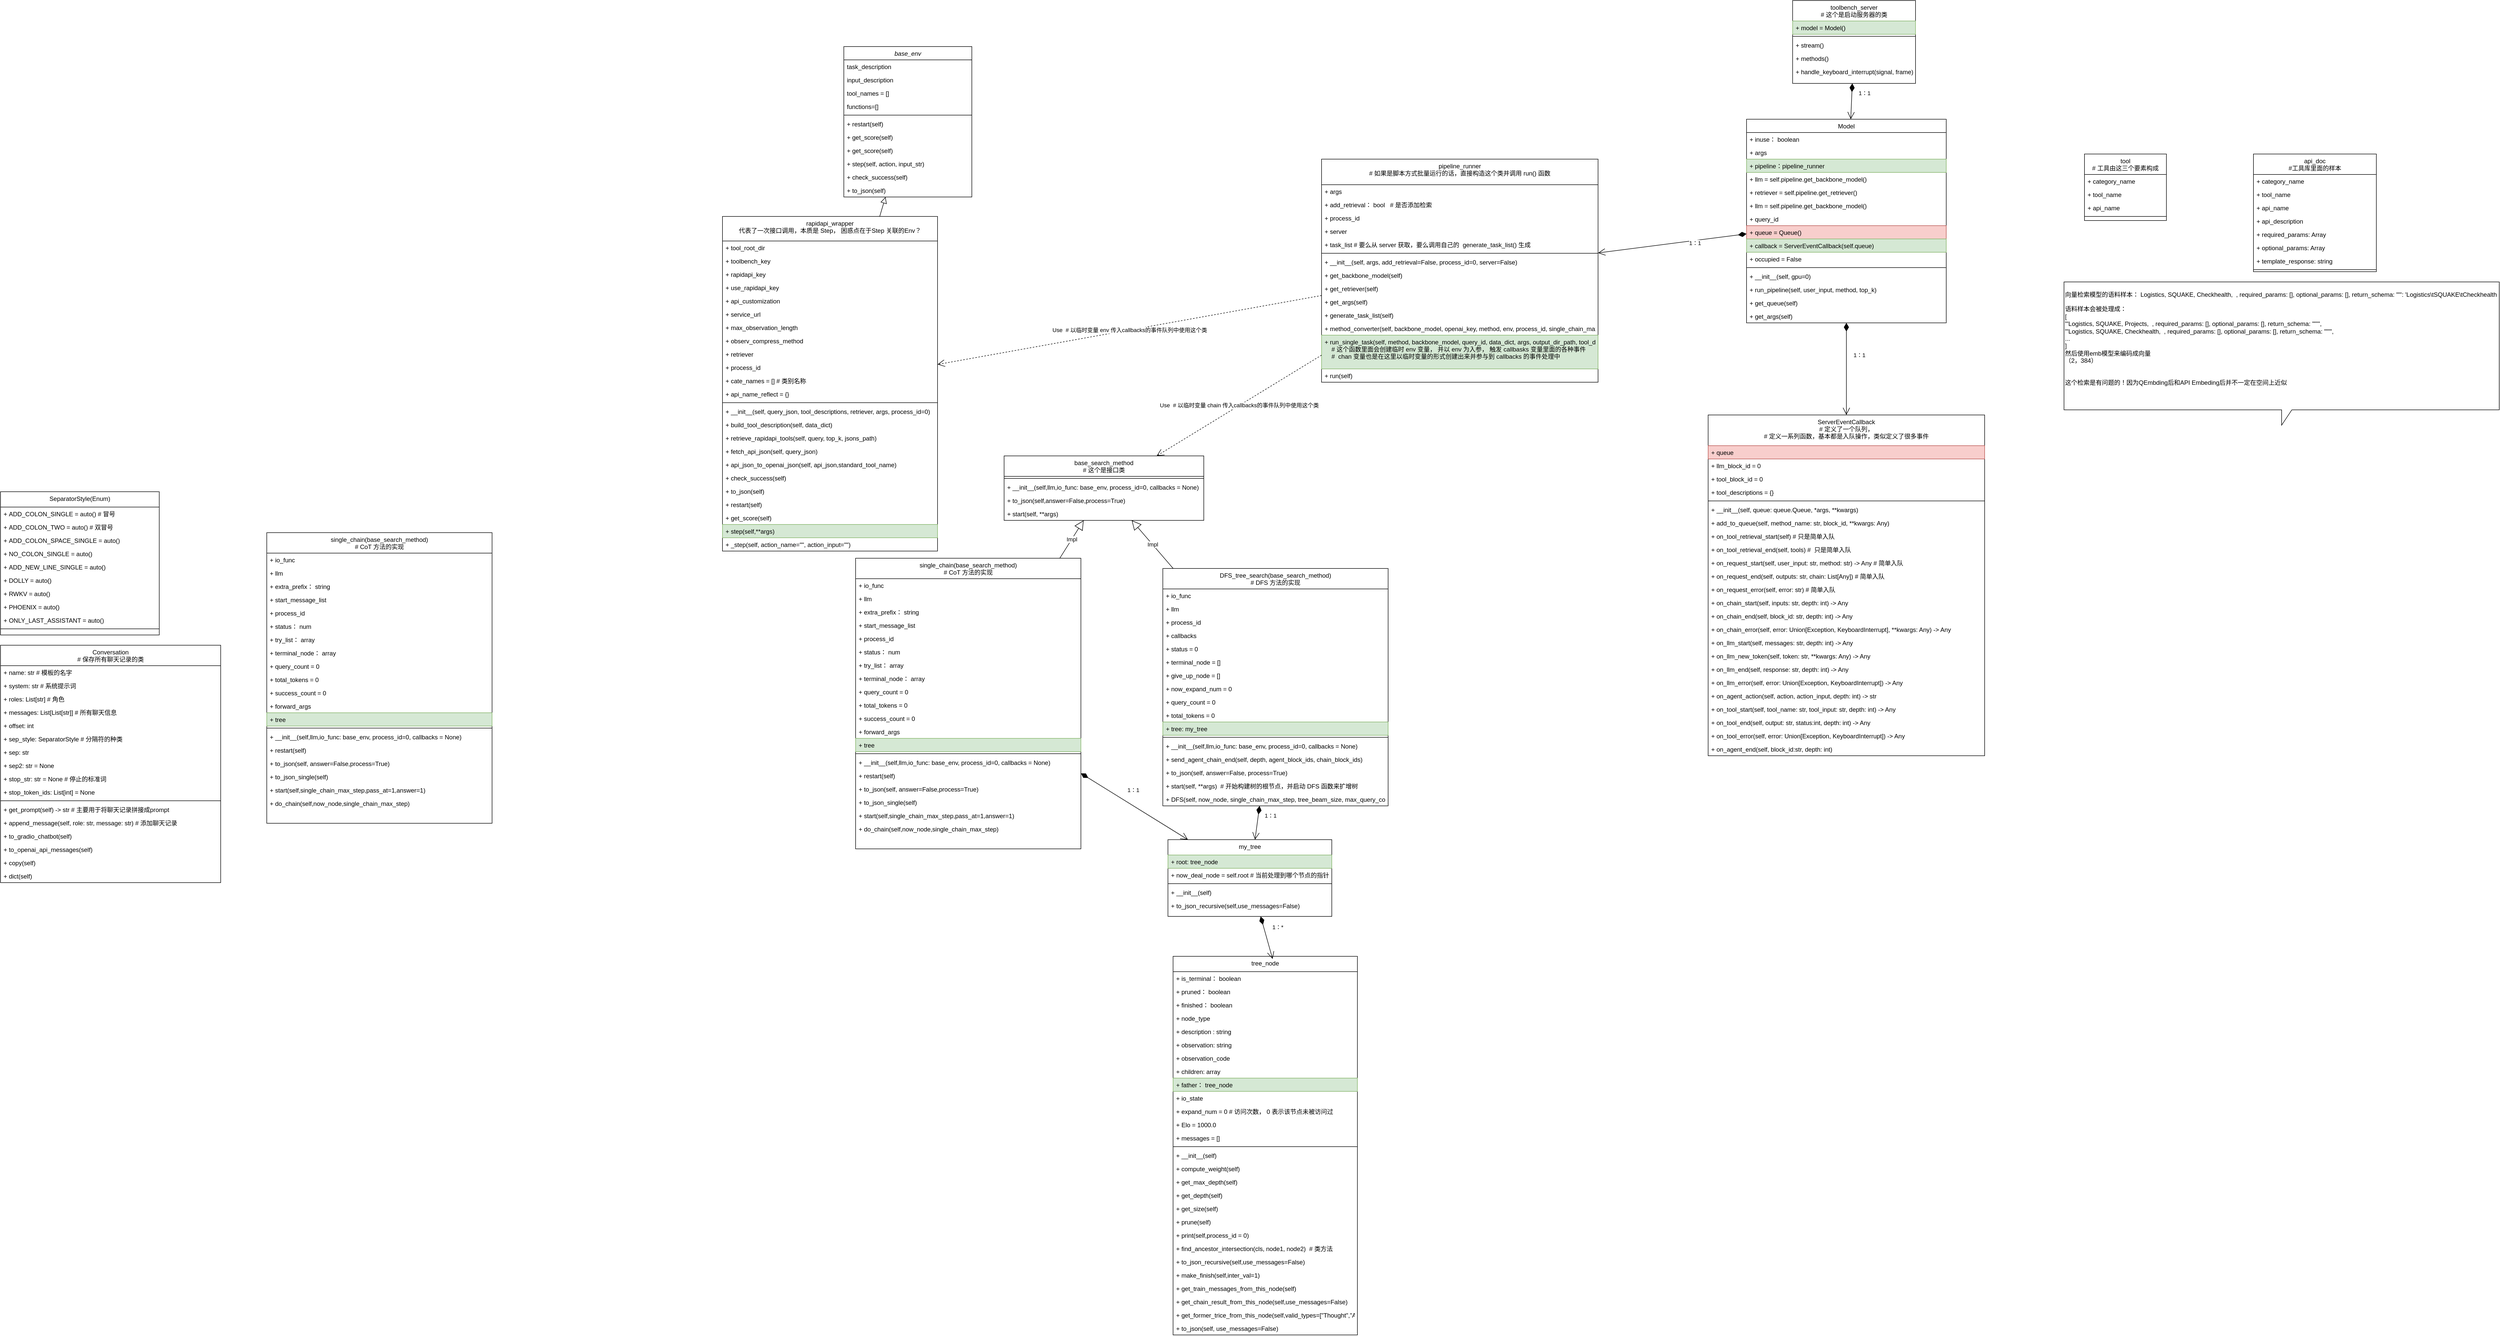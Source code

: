 <mxfile version="24.5.2" type="github">
  <diagram id="C5RBs43oDa-KdzZeNtuy" name="Page-1">
    <mxGraphModel dx="2610" dy="1701" grid="1" gridSize="10" guides="1" tooltips="1" connect="1" arrows="1" fold="1" page="1" pageScale="1" pageWidth="827" pageHeight="1169" math="0" shadow="0">
      <root>
        <mxCell id="WIyWlLk6GJQsqaUBKTNV-0" />
        <mxCell id="WIyWlLk6GJQsqaUBKTNV-1" parent="WIyWlLk6GJQsqaUBKTNV-0" />
        <mxCell id="zkfFHV4jXpPFQw0GAbJ--0" value="base_env" style="swimlane;fontStyle=2;align=center;verticalAlign=top;childLayout=stackLayout;horizontal=1;startSize=26;horizontalStack=0;resizeParent=1;resizeLast=0;collapsible=1;marginBottom=0;rounded=0;shadow=0;strokeWidth=1;" parent="WIyWlLk6GJQsqaUBKTNV-1" vertex="1">
          <mxGeometry x="577" y="-180" width="250" height="294" as="geometry">
            <mxRectangle x="230" y="140" width="160" height="26" as="alternateBounds" />
          </mxGeometry>
        </mxCell>
        <mxCell id="zkfFHV4jXpPFQw0GAbJ--1" value="task_description" style="text;align=left;verticalAlign=top;spacingLeft=4;spacingRight=4;overflow=hidden;rotatable=0;points=[[0,0.5],[1,0.5]];portConstraint=eastwest;" parent="zkfFHV4jXpPFQw0GAbJ--0" vertex="1">
          <mxGeometry y="26" width="250" height="26" as="geometry" />
        </mxCell>
        <mxCell id="zkfFHV4jXpPFQw0GAbJ--2" value="input_description" style="text;align=left;verticalAlign=top;spacingLeft=4;spacingRight=4;overflow=hidden;rotatable=0;points=[[0,0.5],[1,0.5]];portConstraint=eastwest;rounded=0;shadow=0;html=0;" parent="zkfFHV4jXpPFQw0GAbJ--0" vertex="1">
          <mxGeometry y="52" width="250" height="26" as="geometry" />
        </mxCell>
        <mxCell id="zkfFHV4jXpPFQw0GAbJ--3" value="tool_names = []" style="text;align=left;verticalAlign=top;spacingLeft=4;spacingRight=4;overflow=hidden;rotatable=0;points=[[0,0.5],[1,0.5]];portConstraint=eastwest;rounded=0;shadow=0;html=0;" parent="zkfFHV4jXpPFQw0GAbJ--0" vertex="1">
          <mxGeometry y="78" width="250" height="26" as="geometry" />
        </mxCell>
        <mxCell id="KhHCNVjUMvDxyHV9JSNj-0" value="functions=[]" style="text;align=left;verticalAlign=top;spacingLeft=4;spacingRight=4;overflow=hidden;rotatable=0;points=[[0,0.5],[1,0.5]];portConstraint=eastwest;rounded=0;shadow=0;html=0;" parent="zkfFHV4jXpPFQw0GAbJ--0" vertex="1">
          <mxGeometry y="104" width="250" height="26" as="geometry" />
        </mxCell>
        <mxCell id="zkfFHV4jXpPFQw0GAbJ--4" value="" style="line;html=1;strokeWidth=1;align=left;verticalAlign=middle;spacingTop=-1;spacingLeft=3;spacingRight=3;rotatable=0;labelPosition=right;points=[];portConstraint=eastwest;" parent="zkfFHV4jXpPFQw0GAbJ--0" vertex="1">
          <mxGeometry y="130" width="250" height="8" as="geometry" />
        </mxCell>
        <mxCell id="zkfFHV4jXpPFQw0GAbJ--5" value="+ restart(self)" style="text;align=left;verticalAlign=top;spacingLeft=4;spacingRight=4;overflow=hidden;rotatable=0;points=[[0,0.5],[1,0.5]];portConstraint=eastwest;" parent="zkfFHV4jXpPFQw0GAbJ--0" vertex="1">
          <mxGeometry y="138" width="250" height="26" as="geometry" />
        </mxCell>
        <mxCell id="KhHCNVjUMvDxyHV9JSNj-1" value="+ get_score(self)" style="text;align=left;verticalAlign=top;spacingLeft=4;spacingRight=4;overflow=hidden;rotatable=0;points=[[0,0.5],[1,0.5]];portConstraint=eastwest;" parent="zkfFHV4jXpPFQw0GAbJ--0" vertex="1">
          <mxGeometry y="164" width="250" height="26" as="geometry" />
        </mxCell>
        <mxCell id="KhHCNVjUMvDxyHV9JSNj-2" value="+ get_score(self)" style="text;align=left;verticalAlign=top;spacingLeft=4;spacingRight=4;overflow=hidden;rotatable=0;points=[[0,0.5],[1,0.5]];portConstraint=eastwest;" parent="zkfFHV4jXpPFQw0GAbJ--0" vertex="1">
          <mxGeometry y="190" width="250" height="26" as="geometry" />
        </mxCell>
        <mxCell id="KhHCNVjUMvDxyHV9JSNj-12" value="+ step(self, action, input_str)" style="text;align=left;verticalAlign=top;spacingLeft=4;spacingRight=4;overflow=hidden;rotatable=0;points=[[0,0.5],[1,0.5]];portConstraint=eastwest;" parent="zkfFHV4jXpPFQw0GAbJ--0" vertex="1">
          <mxGeometry y="216" width="250" height="26" as="geometry" />
        </mxCell>
        <mxCell id="KhHCNVjUMvDxyHV9JSNj-13" value="+ check_success(self)" style="text;align=left;verticalAlign=top;spacingLeft=4;spacingRight=4;overflow=hidden;rotatable=0;points=[[0,0.5],[1,0.5]];portConstraint=eastwest;" parent="zkfFHV4jXpPFQw0GAbJ--0" vertex="1">
          <mxGeometry y="242" width="250" height="26" as="geometry" />
        </mxCell>
        <mxCell id="KhHCNVjUMvDxyHV9JSNj-14" value="+ to_json(self)" style="text;align=left;verticalAlign=top;spacingLeft=4;spacingRight=4;overflow=hidden;rotatable=0;points=[[0,0.5],[1,0.5]];portConstraint=eastwest;" parent="zkfFHV4jXpPFQw0GAbJ--0" vertex="1">
          <mxGeometry y="268" width="250" height="26" as="geometry" />
        </mxCell>
        <mxCell id="zkfFHV4jXpPFQw0GAbJ--6" value="rapidapi_wrapper&#xa;代表了一次接口调用，本质是 Step， 困惑点在于Step 关联的Env？" style="swimlane;fontStyle=0;align=center;verticalAlign=top;childLayout=stackLayout;horizontal=1;startSize=48;horizontalStack=0;resizeParent=1;resizeLast=0;collapsible=1;marginBottom=0;rounded=0;shadow=0;strokeWidth=1;" parent="WIyWlLk6GJQsqaUBKTNV-1" vertex="1">
          <mxGeometry x="340" y="152" width="420" height="654" as="geometry">
            <mxRectangle x="130" y="380" width="160" height="26" as="alternateBounds" />
          </mxGeometry>
        </mxCell>
        <mxCell id="zkfFHV4jXpPFQw0GAbJ--7" value="+ tool_root_dir" style="text;align=left;verticalAlign=top;spacingLeft=4;spacingRight=4;overflow=hidden;rotatable=0;points=[[0,0.5],[1,0.5]];portConstraint=eastwest;" parent="zkfFHV4jXpPFQw0GAbJ--6" vertex="1">
          <mxGeometry y="48" width="420" height="26" as="geometry" />
        </mxCell>
        <mxCell id="zkfFHV4jXpPFQw0GAbJ--8" value="+ toolbench_key" style="text;align=left;verticalAlign=top;spacingLeft=4;spacingRight=4;overflow=hidden;rotatable=0;points=[[0,0.5],[1,0.5]];portConstraint=eastwest;rounded=0;shadow=0;html=0;" parent="zkfFHV4jXpPFQw0GAbJ--6" vertex="1">
          <mxGeometry y="74" width="420" height="26" as="geometry" />
        </mxCell>
        <mxCell id="KhHCNVjUMvDxyHV9JSNj-17" value="+ rapidapi_key" style="text;align=left;verticalAlign=top;spacingLeft=4;spacingRight=4;overflow=hidden;rotatable=0;points=[[0,0.5],[1,0.5]];portConstraint=eastwest;rounded=0;shadow=0;html=0;" parent="zkfFHV4jXpPFQw0GAbJ--6" vertex="1">
          <mxGeometry y="100" width="420" height="26" as="geometry" />
        </mxCell>
        <mxCell id="KhHCNVjUMvDxyHV9JSNj-18" value="+ use_rapidapi_key" style="text;align=left;verticalAlign=top;spacingLeft=4;spacingRight=4;overflow=hidden;rotatable=0;points=[[0,0.5],[1,0.5]];portConstraint=eastwest;rounded=0;shadow=0;html=0;" parent="zkfFHV4jXpPFQw0GAbJ--6" vertex="1">
          <mxGeometry y="126" width="420" height="26" as="geometry" />
        </mxCell>
        <mxCell id="KhHCNVjUMvDxyHV9JSNj-19" value="+ api_customization" style="text;align=left;verticalAlign=top;spacingLeft=4;spacingRight=4;overflow=hidden;rotatable=0;points=[[0,0.5],[1,0.5]];portConstraint=eastwest;rounded=0;shadow=0;html=0;" parent="zkfFHV4jXpPFQw0GAbJ--6" vertex="1">
          <mxGeometry y="152" width="420" height="26" as="geometry" />
        </mxCell>
        <mxCell id="KhHCNVjUMvDxyHV9JSNj-20" value="+ service_url" style="text;align=left;verticalAlign=top;spacingLeft=4;spacingRight=4;overflow=hidden;rotatable=0;points=[[0,0.5],[1,0.5]];portConstraint=eastwest;rounded=0;shadow=0;html=0;" parent="zkfFHV4jXpPFQw0GAbJ--6" vertex="1">
          <mxGeometry y="178" width="420" height="26" as="geometry" />
        </mxCell>
        <mxCell id="KhHCNVjUMvDxyHV9JSNj-21" value="+ max_observation_length" style="text;align=left;verticalAlign=top;spacingLeft=4;spacingRight=4;overflow=hidden;rotatable=0;points=[[0,0.5],[1,0.5]];portConstraint=eastwest;rounded=0;shadow=0;html=0;" parent="zkfFHV4jXpPFQw0GAbJ--6" vertex="1">
          <mxGeometry y="204" width="420" height="26" as="geometry" />
        </mxCell>
        <mxCell id="KhHCNVjUMvDxyHV9JSNj-22" value="+ observ_compress_method" style="text;align=left;verticalAlign=top;spacingLeft=4;spacingRight=4;overflow=hidden;rotatable=0;points=[[0,0.5],[1,0.5]];portConstraint=eastwest;rounded=0;shadow=0;html=0;" parent="zkfFHV4jXpPFQw0GAbJ--6" vertex="1">
          <mxGeometry y="230" width="420" height="26" as="geometry" />
        </mxCell>
        <mxCell id="KhHCNVjUMvDxyHV9JSNj-23" value="+ retriever" style="text;align=left;verticalAlign=top;spacingLeft=4;spacingRight=4;overflow=hidden;rotatable=0;points=[[0,0.5],[1,0.5]];portConstraint=eastwest;rounded=0;shadow=0;html=0;" parent="zkfFHV4jXpPFQw0GAbJ--6" vertex="1">
          <mxGeometry y="256" width="420" height="26" as="geometry" />
        </mxCell>
        <mxCell id="KhHCNVjUMvDxyHV9JSNj-24" value="+ process_id" style="text;align=left;verticalAlign=top;spacingLeft=4;spacingRight=4;overflow=hidden;rotatable=0;points=[[0,0.5],[1,0.5]];portConstraint=eastwest;rounded=0;shadow=0;html=0;" parent="zkfFHV4jXpPFQw0GAbJ--6" vertex="1">
          <mxGeometry y="282" width="420" height="26" as="geometry" />
        </mxCell>
        <mxCell id="KhHCNVjUMvDxyHV9JSNj-26" value="+ cate_names = [] # 类别名称" style="text;align=left;verticalAlign=top;spacingLeft=4;spacingRight=4;overflow=hidden;rotatable=0;points=[[0,0.5],[1,0.5]];portConstraint=eastwest;rounded=0;shadow=0;html=0;" parent="zkfFHV4jXpPFQw0GAbJ--6" vertex="1">
          <mxGeometry y="308" width="420" height="26" as="geometry" />
        </mxCell>
        <mxCell id="KhHCNVjUMvDxyHV9JSNj-25" value="+ api_name_reflect = {}" style="text;align=left;verticalAlign=top;spacingLeft=4;spacingRight=4;overflow=hidden;rotatable=0;points=[[0,0.5],[1,0.5]];portConstraint=eastwest;rounded=0;shadow=0;html=0;" parent="zkfFHV4jXpPFQw0GAbJ--6" vertex="1">
          <mxGeometry y="334" width="420" height="26" as="geometry" />
        </mxCell>
        <mxCell id="zkfFHV4jXpPFQw0GAbJ--9" value="" style="line;html=1;strokeWidth=1;align=left;verticalAlign=middle;spacingTop=-1;spacingLeft=3;spacingRight=3;rotatable=0;labelPosition=right;points=[];portConstraint=eastwest;" parent="zkfFHV4jXpPFQw0GAbJ--6" vertex="1">
          <mxGeometry y="360" width="420" height="8" as="geometry" />
        </mxCell>
        <mxCell id="KhHCNVjUMvDxyHV9JSNj-16" value="+ __init__(self, query_json, tool_descriptions, retriever, args, process_id=0)" style="text;align=left;verticalAlign=top;spacingLeft=4;spacingRight=4;overflow=hidden;rotatable=0;points=[[0,0.5],[1,0.5]];portConstraint=eastwest;" parent="zkfFHV4jXpPFQw0GAbJ--6" vertex="1">
          <mxGeometry y="368" width="420" height="26" as="geometry" />
        </mxCell>
        <mxCell id="zkfFHV4jXpPFQw0GAbJ--11" value="+ build_tool_description(self, data_dict)" style="text;align=left;verticalAlign=top;spacingLeft=4;spacingRight=4;overflow=hidden;rotatable=0;points=[[0,0.5],[1,0.5]];portConstraint=eastwest;" parent="zkfFHV4jXpPFQw0GAbJ--6" vertex="1">
          <mxGeometry y="394" width="420" height="26" as="geometry" />
        </mxCell>
        <mxCell id="KhHCNVjUMvDxyHV9JSNj-15" value="+ retrieve_rapidapi_tools(self, query, top_k, jsons_path)" style="text;align=left;verticalAlign=top;spacingLeft=4;spacingRight=4;overflow=hidden;rotatable=0;points=[[0,0.5],[1,0.5]];portConstraint=eastwest;" parent="zkfFHV4jXpPFQw0GAbJ--6" vertex="1">
          <mxGeometry y="420" width="420" height="26" as="geometry" />
        </mxCell>
        <mxCell id="FlcqHqQ05Kx5e2HQgFh5-20" value="+ fetch_api_json(self, query_json)" style="text;align=left;verticalAlign=top;spacingLeft=4;spacingRight=4;overflow=hidden;rotatable=0;points=[[0,0.5],[1,0.5]];portConstraint=eastwest;" parent="zkfFHV4jXpPFQw0GAbJ--6" vertex="1">
          <mxGeometry y="446" width="420" height="26" as="geometry" />
        </mxCell>
        <mxCell id="FlcqHqQ05Kx5e2HQgFh5-21" value="+ api_json_to_openai_json(self, api_json,standard_tool_name)" style="text;align=left;verticalAlign=top;spacingLeft=4;spacingRight=4;overflow=hidden;rotatable=0;points=[[0,0.5],[1,0.5]];portConstraint=eastwest;" parent="zkfFHV4jXpPFQw0GAbJ--6" vertex="1">
          <mxGeometry y="472" width="420" height="26" as="geometry" />
        </mxCell>
        <mxCell id="FlcqHqQ05Kx5e2HQgFh5-22" value="+ check_success(self)" style="text;align=left;verticalAlign=top;spacingLeft=4;spacingRight=4;overflow=hidden;rotatable=0;points=[[0,0.5],[1,0.5]];portConstraint=eastwest;" parent="zkfFHV4jXpPFQw0GAbJ--6" vertex="1">
          <mxGeometry y="498" width="420" height="26" as="geometry" />
        </mxCell>
        <mxCell id="FlcqHqQ05Kx5e2HQgFh5-23" value="+ to_json(self)" style="text;align=left;verticalAlign=top;spacingLeft=4;spacingRight=4;overflow=hidden;rotatable=0;points=[[0,0.5],[1,0.5]];portConstraint=eastwest;" parent="zkfFHV4jXpPFQw0GAbJ--6" vertex="1">
          <mxGeometry y="524" width="420" height="26" as="geometry" />
        </mxCell>
        <mxCell id="FlcqHqQ05Kx5e2HQgFh5-24" value="+ restart(self)" style="text;align=left;verticalAlign=top;spacingLeft=4;spacingRight=4;overflow=hidden;rotatable=0;points=[[0,0.5],[1,0.5]];portConstraint=eastwest;" parent="zkfFHV4jXpPFQw0GAbJ--6" vertex="1">
          <mxGeometry y="550" width="420" height="26" as="geometry" />
        </mxCell>
        <mxCell id="FlcqHqQ05Kx5e2HQgFh5-25" value="+ get_score(self)" style="text;align=left;verticalAlign=top;spacingLeft=4;spacingRight=4;overflow=hidden;rotatable=0;points=[[0,0.5],[1,0.5]];portConstraint=eastwest;" parent="zkfFHV4jXpPFQw0GAbJ--6" vertex="1">
          <mxGeometry y="576" width="420" height="26" as="geometry" />
        </mxCell>
        <mxCell id="FlcqHqQ05Kx5e2HQgFh5-26" value="+ step(self,**args)" style="text;align=left;verticalAlign=top;spacingLeft=4;spacingRight=4;overflow=hidden;rotatable=0;points=[[0,0.5],[1,0.5]];portConstraint=eastwest;fillColor=#d5e8d4;strokeColor=#82b366;" parent="zkfFHV4jXpPFQw0GAbJ--6" vertex="1">
          <mxGeometry y="602" width="420" height="26" as="geometry" />
        </mxCell>
        <mxCell id="FlcqHqQ05Kx5e2HQgFh5-27" value="+ _step(self, action_name=&quot;&quot;, action_input=&quot;&quot;)" style="text;align=left;verticalAlign=top;spacingLeft=4;spacingRight=4;overflow=hidden;rotatable=0;points=[[0,0.5],[1,0.5]];portConstraint=eastwest;" parent="zkfFHV4jXpPFQw0GAbJ--6" vertex="1">
          <mxGeometry y="628" width="420" height="26" as="geometry" />
        </mxCell>
        <mxCell id="zkfFHV4jXpPFQw0GAbJ--12" value="" style="endArrow=block;endSize=10;endFill=0;shadow=0;strokeWidth=1;rounded=0;elbow=vertical;" parent="WIyWlLk6GJQsqaUBKTNV-1" source="zkfFHV4jXpPFQw0GAbJ--6" target="zkfFHV4jXpPFQw0GAbJ--0" edge="1">
          <mxGeometry width="160" relative="1" as="geometry">
            <mxPoint x="200" y="203" as="sourcePoint" />
            <mxPoint x="200" y="203" as="targetPoint" />
          </mxGeometry>
        </mxCell>
        <mxCell id="zkfFHV4jXpPFQw0GAbJ--13" value="pipeline_runner&#xa;# 如果是脚本方式批量运行的话，直接构造这个类并调用 run() 函数&#xa;" style="swimlane;fontStyle=0;align=center;verticalAlign=top;childLayout=stackLayout;horizontal=1;startSize=50;horizontalStack=0;resizeParent=1;resizeLast=0;collapsible=1;marginBottom=0;rounded=0;shadow=0;strokeWidth=1;" parent="WIyWlLk6GJQsqaUBKTNV-1" vertex="1">
          <mxGeometry x="1510" y="40" width="540" height="436" as="geometry">
            <mxRectangle x="340" y="380" width="170" height="26" as="alternateBounds" />
          </mxGeometry>
        </mxCell>
        <mxCell id="zkfFHV4jXpPFQw0GAbJ--14" value="+ args" style="text;align=left;verticalAlign=top;spacingLeft=4;spacingRight=4;overflow=hidden;rotatable=0;points=[[0,0.5],[1,0.5]];portConstraint=eastwest;" parent="zkfFHV4jXpPFQw0GAbJ--13" vertex="1">
          <mxGeometry y="50" width="540" height="26" as="geometry" />
        </mxCell>
        <mxCell id="KhHCNVjUMvDxyHV9JSNj-28" value="+ add_retrieval： bool   # 是否添加检索" style="text;align=left;verticalAlign=top;spacingLeft=4;spacingRight=4;overflow=hidden;rotatable=0;points=[[0,0.5],[1,0.5]];portConstraint=eastwest;" parent="zkfFHV4jXpPFQw0GAbJ--13" vertex="1">
          <mxGeometry y="76" width="540" height="26" as="geometry" />
        </mxCell>
        <mxCell id="KhHCNVjUMvDxyHV9JSNj-29" value="+ process_id" style="text;align=left;verticalAlign=top;spacingLeft=4;spacingRight=4;overflow=hidden;rotatable=0;points=[[0,0.5],[1,0.5]];portConstraint=eastwest;" parent="zkfFHV4jXpPFQw0GAbJ--13" vertex="1">
          <mxGeometry y="102" width="540" height="26" as="geometry" />
        </mxCell>
        <mxCell id="KhHCNVjUMvDxyHV9JSNj-30" value="+ server" style="text;align=left;verticalAlign=top;spacingLeft=4;spacingRight=4;overflow=hidden;rotatable=0;points=[[0,0.5],[1,0.5]];portConstraint=eastwest;" parent="zkfFHV4jXpPFQw0GAbJ--13" vertex="1">
          <mxGeometry y="128" width="540" height="26" as="geometry" />
        </mxCell>
        <mxCell id="KhHCNVjUMvDxyHV9JSNj-31" value="+ task_list # 要么从 server 获取，要么调用自己的  generate_task_list() 生成" style="text;align=left;verticalAlign=top;spacingLeft=4;spacingRight=4;overflow=hidden;rotatable=0;points=[[0,0.5],[1,0.5]];portConstraint=eastwest;" parent="zkfFHV4jXpPFQw0GAbJ--13" vertex="1">
          <mxGeometry y="154" width="540" height="26" as="geometry" />
        </mxCell>
        <mxCell id="zkfFHV4jXpPFQw0GAbJ--15" value="" style="line;html=1;strokeWidth=1;align=left;verticalAlign=middle;spacingTop=-1;spacingLeft=3;spacingRight=3;rotatable=0;labelPosition=right;points=[];portConstraint=eastwest;" parent="zkfFHV4jXpPFQw0GAbJ--13" vertex="1">
          <mxGeometry y="180" width="540" height="8" as="geometry" />
        </mxCell>
        <mxCell id="KhHCNVjUMvDxyHV9JSNj-27" value="+ __init__(self, args, add_retrieval=False, process_id=0, server=False)" style="text;align=left;verticalAlign=top;spacingLeft=4;spacingRight=4;overflow=hidden;rotatable=0;points=[[0,0.5],[1,0.5]];portConstraint=eastwest;" parent="zkfFHV4jXpPFQw0GAbJ--13" vertex="1">
          <mxGeometry y="188" width="540" height="26" as="geometry" />
        </mxCell>
        <mxCell id="KhHCNVjUMvDxyHV9JSNj-32" value="+ get_backbone_model(self)" style="text;align=left;verticalAlign=top;spacingLeft=4;spacingRight=4;overflow=hidden;rotatable=0;points=[[0,0.5],[1,0.5]];portConstraint=eastwest;" parent="zkfFHV4jXpPFQw0GAbJ--13" vertex="1">
          <mxGeometry y="214" width="540" height="26" as="geometry" />
        </mxCell>
        <mxCell id="KhHCNVjUMvDxyHV9JSNj-33" value="+ get_retriever(self)" style="text;align=left;verticalAlign=top;spacingLeft=4;spacingRight=4;overflow=hidden;rotatable=0;points=[[0,0.5],[1,0.5]];portConstraint=eastwest;" parent="zkfFHV4jXpPFQw0GAbJ--13" vertex="1">
          <mxGeometry y="240" width="540" height="26" as="geometry" />
        </mxCell>
        <mxCell id="KhHCNVjUMvDxyHV9JSNj-34" value="+ get_args(self)" style="text;align=left;verticalAlign=top;spacingLeft=4;spacingRight=4;overflow=hidden;rotatable=0;points=[[0,0.5],[1,0.5]];portConstraint=eastwest;" parent="zkfFHV4jXpPFQw0GAbJ--13" vertex="1">
          <mxGeometry y="266" width="540" height="26" as="geometry" />
        </mxCell>
        <mxCell id="KhHCNVjUMvDxyHV9JSNj-35" value="+ generate_task_list(self)" style="text;align=left;verticalAlign=top;spacingLeft=4;spacingRight=4;overflow=hidden;rotatable=0;points=[[0,0.5],[1,0.5]];portConstraint=eastwest;" parent="zkfFHV4jXpPFQw0GAbJ--13" vertex="1">
          <mxGeometry y="292" width="540" height="26" as="geometry" />
        </mxCell>
        <mxCell id="KhHCNVjUMvDxyHV9JSNj-36" value="+ method_converter(self, backbone_model, openai_key, method, env, process_id, single_chain_max_step=12, max_query_count=60, callbacks=None)" style="text;align=left;verticalAlign=top;spacingLeft=4;spacingRight=4;overflow=hidden;rotatable=0;points=[[0,0.5],[1,0.5]];portConstraint=eastwest;" parent="zkfFHV4jXpPFQw0GAbJ--13" vertex="1">
          <mxGeometry y="318" width="540" height="26" as="geometry" />
        </mxCell>
        <mxCell id="KhHCNVjUMvDxyHV9JSNj-37" value="+ run_single_task(self, method, backbone_model, query_id, data_dict, args, output_dir_path, tool_des, retriever=None, process_id=0, callbacks=None, server= None)&#xa;    # 这个函数里面会创建临时 env 变量， 并以 env 为入参， 触发 callbasks 变量里面的各种事件&#xa;    #  chan 变量也是在这里以临时变量的形式创建出来并参与到 callbacks 的事件处理中" style="text;align=left;verticalAlign=top;spacingLeft=4;spacingRight=4;overflow=hidden;rotatable=0;points=[[0,0.5],[1,0.5]];portConstraint=eastwest;fillColor=#d5e8d4;strokeColor=#82b366;" parent="zkfFHV4jXpPFQw0GAbJ--13" vertex="1">
          <mxGeometry y="344" width="540" height="66" as="geometry" />
        </mxCell>
        <mxCell id="KhHCNVjUMvDxyHV9JSNj-38" value="+ run(self)    " style="text;align=left;verticalAlign=top;spacingLeft=4;spacingRight=4;overflow=hidden;rotatable=0;points=[[0,0.5],[1,0.5]];portConstraint=eastwest;" parent="zkfFHV4jXpPFQw0GAbJ--13" vertex="1">
          <mxGeometry y="410" width="540" height="26" as="geometry" />
        </mxCell>
        <mxCell id="KhHCNVjUMvDxyHV9JSNj-39" value="ServerEventCallback&#xa;# 定义了一个队列，&#xa;# 定义一系列函数，基本都是入队操作，类似定义了很多事件" style="swimlane;fontStyle=0;align=center;verticalAlign=top;childLayout=stackLayout;horizontal=1;startSize=60;horizontalStack=0;resizeParent=1;resizeLast=0;collapsible=1;marginBottom=0;rounded=0;shadow=0;strokeWidth=1;" parent="WIyWlLk6GJQsqaUBKTNV-1" vertex="1">
          <mxGeometry x="2265" y="540" width="540" height="666" as="geometry">
            <mxRectangle x="340" y="380" width="170" height="26" as="alternateBounds" />
          </mxGeometry>
        </mxCell>
        <mxCell id="KhHCNVjUMvDxyHV9JSNj-41" value="+ queue" style="text;align=left;verticalAlign=top;spacingLeft=4;spacingRight=4;overflow=hidden;rotatable=0;points=[[0,0.5],[1,0.5]];portConstraint=eastwest;fillColor=#f8cecc;strokeColor=#b85450;" parent="KhHCNVjUMvDxyHV9JSNj-39" vertex="1">
          <mxGeometry y="60" width="540" height="26" as="geometry" />
        </mxCell>
        <mxCell id="KhHCNVjUMvDxyHV9JSNj-42" value="+ llm_block_id = 0" style="text;align=left;verticalAlign=top;spacingLeft=4;spacingRight=4;overflow=hidden;rotatable=0;points=[[0,0.5],[1,0.5]];portConstraint=eastwest;" parent="KhHCNVjUMvDxyHV9JSNj-39" vertex="1">
          <mxGeometry y="86" width="540" height="26" as="geometry" />
        </mxCell>
        <mxCell id="KhHCNVjUMvDxyHV9JSNj-43" value="+ tool_block_id = 0" style="text;align=left;verticalAlign=top;spacingLeft=4;spacingRight=4;overflow=hidden;rotatable=0;points=[[0,0.5],[1,0.5]];portConstraint=eastwest;" parent="KhHCNVjUMvDxyHV9JSNj-39" vertex="1">
          <mxGeometry y="112" width="540" height="26" as="geometry" />
        </mxCell>
        <mxCell id="KhHCNVjUMvDxyHV9JSNj-44" value="+ tool_descriptions = {}" style="text;align=left;verticalAlign=top;spacingLeft=4;spacingRight=4;overflow=hidden;rotatable=0;points=[[0,0.5],[1,0.5]];portConstraint=eastwest;" parent="KhHCNVjUMvDxyHV9JSNj-39" vertex="1">
          <mxGeometry y="138" width="540" height="26" as="geometry" />
        </mxCell>
        <mxCell id="KhHCNVjUMvDxyHV9JSNj-45" value="" style="line;html=1;strokeWidth=1;align=left;verticalAlign=middle;spacingTop=-1;spacingLeft=3;spacingRight=3;rotatable=0;labelPosition=right;points=[];portConstraint=eastwest;" parent="KhHCNVjUMvDxyHV9JSNj-39" vertex="1">
          <mxGeometry y="164" width="540" height="8" as="geometry" />
        </mxCell>
        <mxCell id="KhHCNVjUMvDxyHV9JSNj-40" value="+ __init__(self, queue: queue.Queue, *args, **kwargs)" style="text;align=left;verticalAlign=top;spacingLeft=4;spacingRight=4;overflow=hidden;rotatable=0;points=[[0,0.5],[1,0.5]];portConstraint=eastwest;" parent="KhHCNVjUMvDxyHV9JSNj-39" vertex="1">
          <mxGeometry y="172" width="540" height="26" as="geometry" />
        </mxCell>
        <mxCell id="KhHCNVjUMvDxyHV9JSNj-46" value="+ add_to_queue(self, method_name: str, block_id, **kwargs: Any)" style="text;align=left;verticalAlign=top;spacingLeft=4;spacingRight=4;overflow=hidden;rotatable=0;points=[[0,0.5],[1,0.5]];portConstraint=eastwest;" parent="KhHCNVjUMvDxyHV9JSNj-39" vertex="1">
          <mxGeometry y="198" width="540" height="26" as="geometry" />
        </mxCell>
        <mxCell id="KhHCNVjUMvDxyHV9JSNj-47" value="+ on_tool_retrieval_start(self) # 只是简单入队  " style="text;align=left;verticalAlign=top;spacingLeft=4;spacingRight=4;overflow=hidden;rotatable=0;points=[[0,0.5],[1,0.5]];portConstraint=eastwest;" parent="KhHCNVjUMvDxyHV9JSNj-39" vertex="1">
          <mxGeometry y="224" width="540" height="26" as="geometry" />
        </mxCell>
        <mxCell id="KhHCNVjUMvDxyHV9JSNj-48" value="+ on_tool_retrieval_end(self, tools) #  只是简单入队" style="text;align=left;verticalAlign=top;spacingLeft=4;spacingRight=4;overflow=hidden;rotatable=0;points=[[0,0.5],[1,0.5]];portConstraint=eastwest;" parent="KhHCNVjUMvDxyHV9JSNj-39" vertex="1">
          <mxGeometry y="250" width="540" height="26" as="geometry" />
        </mxCell>
        <mxCell id="KhHCNVjUMvDxyHV9JSNj-49" value="+ on_request_start(self, user_input: str, method: str) -&gt; Any # 简单入队" style="text;align=left;verticalAlign=top;spacingLeft=4;spacingRight=4;overflow=hidden;rotatable=0;points=[[0,0.5],[1,0.5]];portConstraint=eastwest;" parent="KhHCNVjUMvDxyHV9JSNj-39" vertex="1">
          <mxGeometry y="276" width="540" height="26" as="geometry" />
        </mxCell>
        <mxCell id="KhHCNVjUMvDxyHV9JSNj-50" value="+ on_request_end(self, outputs: str, chain: List[Any]) # 简单入队" style="text;align=left;verticalAlign=top;spacingLeft=4;spacingRight=4;overflow=hidden;rotatable=0;points=[[0,0.5],[1,0.5]];portConstraint=eastwest;" parent="KhHCNVjUMvDxyHV9JSNj-39" vertex="1">
          <mxGeometry y="302" width="540" height="26" as="geometry" />
        </mxCell>
        <mxCell id="KhHCNVjUMvDxyHV9JSNj-51" value="+ on_request_error(self, error: str) # 简单入队" style="text;align=left;verticalAlign=top;spacingLeft=4;spacingRight=4;overflow=hidden;rotatable=0;points=[[0,0.5],[1,0.5]];portConstraint=eastwest;" parent="KhHCNVjUMvDxyHV9JSNj-39" vertex="1">
          <mxGeometry y="328" width="540" height="26" as="geometry" />
        </mxCell>
        <mxCell id="KhHCNVjUMvDxyHV9JSNj-52" value="+ on_chain_start(self, inputs: str, depth: int) -&gt; Any" style="text;align=left;verticalAlign=top;spacingLeft=4;spacingRight=4;overflow=hidden;rotatable=0;points=[[0,0.5],[1,0.5]];portConstraint=eastwest;" parent="KhHCNVjUMvDxyHV9JSNj-39" vertex="1">
          <mxGeometry y="354" width="540" height="26" as="geometry" />
        </mxCell>
        <mxCell id="KhHCNVjUMvDxyHV9JSNj-54" value="+ on_chain_end(self, block_id: str, depth: int) -&gt; Any" style="text;align=left;verticalAlign=top;spacingLeft=4;spacingRight=4;overflow=hidden;rotatable=0;points=[[0,0.5],[1,0.5]];portConstraint=eastwest;" parent="KhHCNVjUMvDxyHV9JSNj-39" vertex="1">
          <mxGeometry y="380" width="540" height="26" as="geometry" />
        </mxCell>
        <mxCell id="KhHCNVjUMvDxyHV9JSNj-55" value="+ on_chain_error(self, error: Union[Exception, KeyboardInterrupt], **kwargs: Any) -&gt; Any" style="text;align=left;verticalAlign=top;spacingLeft=4;spacingRight=4;overflow=hidden;rotatable=0;points=[[0,0.5],[1,0.5]];portConstraint=eastwest;" parent="KhHCNVjUMvDxyHV9JSNj-39" vertex="1">
          <mxGeometry y="406" width="540" height="26" as="geometry" />
        </mxCell>
        <mxCell id="KhHCNVjUMvDxyHV9JSNj-56" value="+ on_llm_start(self, messages: str, depth: int) -&gt; Any" style="text;align=left;verticalAlign=top;spacingLeft=4;spacingRight=4;overflow=hidden;rotatable=0;points=[[0,0.5],[1,0.5]];portConstraint=eastwest;" parent="KhHCNVjUMvDxyHV9JSNj-39" vertex="1">
          <mxGeometry y="432" width="540" height="26" as="geometry" />
        </mxCell>
        <mxCell id="KhHCNVjUMvDxyHV9JSNj-57" value="+ on_llm_new_token(self, token: str, **kwargs: Any) -&gt; Any" style="text;align=left;verticalAlign=top;spacingLeft=4;spacingRight=4;overflow=hidden;rotatable=0;points=[[0,0.5],[1,0.5]];portConstraint=eastwest;" parent="KhHCNVjUMvDxyHV9JSNj-39" vertex="1">
          <mxGeometry y="458" width="540" height="26" as="geometry" />
        </mxCell>
        <mxCell id="KhHCNVjUMvDxyHV9JSNj-58" value="+ on_llm_end(self, response: str, depth: int) -&gt; Any" style="text;align=left;verticalAlign=top;spacingLeft=4;spacingRight=4;overflow=hidden;rotatable=0;points=[[0,0.5],[1,0.5]];portConstraint=eastwest;" parent="KhHCNVjUMvDxyHV9JSNj-39" vertex="1">
          <mxGeometry y="484" width="540" height="26" as="geometry" />
        </mxCell>
        <mxCell id="KhHCNVjUMvDxyHV9JSNj-59" value="+ on_llm_error(self, error: Union[Exception, KeyboardInterrupt]) -&gt; Any" style="text;align=left;verticalAlign=top;spacingLeft=4;spacingRight=4;overflow=hidden;rotatable=0;points=[[0,0.5],[1,0.5]];portConstraint=eastwest;" parent="KhHCNVjUMvDxyHV9JSNj-39" vertex="1">
          <mxGeometry y="510" width="540" height="26" as="geometry" />
        </mxCell>
        <mxCell id="KhHCNVjUMvDxyHV9JSNj-60" value="+ on_agent_action(self, action, action_input, depth: int) -&gt; str" style="text;align=left;verticalAlign=top;spacingLeft=4;spacingRight=4;overflow=hidden;rotatable=0;points=[[0,0.5],[1,0.5]];portConstraint=eastwest;" parent="KhHCNVjUMvDxyHV9JSNj-39" vertex="1">
          <mxGeometry y="536" width="540" height="26" as="geometry" />
        </mxCell>
        <mxCell id="KhHCNVjUMvDxyHV9JSNj-61" value="+ on_tool_start(self, tool_name: str, tool_input: str,  depth: int) -&gt; Any" style="text;align=left;verticalAlign=top;spacingLeft=4;spacingRight=4;overflow=hidden;rotatable=0;points=[[0,0.5],[1,0.5]];portConstraint=eastwest;" parent="KhHCNVjUMvDxyHV9JSNj-39" vertex="1">
          <mxGeometry y="562" width="540" height="26" as="geometry" />
        </mxCell>
        <mxCell id="KhHCNVjUMvDxyHV9JSNj-62" value="+ on_tool_end(self, output: str, status:int, depth: int) -&gt; Any" style="text;align=left;verticalAlign=top;spacingLeft=4;spacingRight=4;overflow=hidden;rotatable=0;points=[[0,0.5],[1,0.5]];portConstraint=eastwest;" parent="KhHCNVjUMvDxyHV9JSNj-39" vertex="1">
          <mxGeometry y="588" width="540" height="26" as="geometry" />
        </mxCell>
        <mxCell id="KhHCNVjUMvDxyHV9JSNj-63" value="+ on_tool_error(self, error: Union[Exception, KeyboardInterrupt]) -&gt; Any" style="text;align=left;verticalAlign=top;spacingLeft=4;spacingRight=4;overflow=hidden;rotatable=0;points=[[0,0.5],[1,0.5]];portConstraint=eastwest;" parent="KhHCNVjUMvDxyHV9JSNj-39" vertex="1">
          <mxGeometry y="614" width="540" height="26" as="geometry" />
        </mxCell>
        <mxCell id="KhHCNVjUMvDxyHV9JSNj-64" value="+ on_agent_end(self, block_id:str, depth: int)" style="text;align=left;verticalAlign=top;spacingLeft=4;spacingRight=4;overflow=hidden;rotatable=0;points=[[0,0.5],[1,0.5]];portConstraint=eastwest;" parent="KhHCNVjUMvDxyHV9JSNj-39" vertex="1">
          <mxGeometry y="640" width="540" height="26" as="geometry" />
        </mxCell>
        <mxCell id="KhHCNVjUMvDxyHV9JSNj-65" value="base_search_method&#xa;# 这个是接口类" style="swimlane;fontStyle=0;align=center;verticalAlign=top;childLayout=stackLayout;horizontal=1;startSize=40;horizontalStack=0;resizeParent=1;resizeLast=0;collapsible=1;marginBottom=0;rounded=0;shadow=0;strokeWidth=1;" parent="WIyWlLk6GJQsqaUBKTNV-1" vertex="1">
          <mxGeometry x="890" y="620" width="390" height="126" as="geometry">
            <mxRectangle x="340" y="380" width="170" height="26" as="alternateBounds" />
          </mxGeometry>
        </mxCell>
        <mxCell id="KhHCNVjUMvDxyHV9JSNj-70" value="" style="line;html=1;strokeWidth=1;align=left;verticalAlign=middle;spacingTop=-1;spacingLeft=3;spacingRight=3;rotatable=0;labelPosition=right;points=[];portConstraint=eastwest;" parent="KhHCNVjUMvDxyHV9JSNj-65" vertex="1">
          <mxGeometry y="40" width="390" height="8" as="geometry" />
        </mxCell>
        <mxCell id="KhHCNVjUMvDxyHV9JSNj-71" value="+ __init__(self,llm,io_func: base_env, process_id=0, callbacks = None)" style="text;align=left;verticalAlign=top;spacingLeft=4;spacingRight=4;overflow=hidden;rotatable=0;points=[[0,0.5],[1,0.5]];portConstraint=eastwest;" parent="KhHCNVjUMvDxyHV9JSNj-65" vertex="1">
          <mxGeometry y="48" width="390" height="26" as="geometry" />
        </mxCell>
        <mxCell id="KhHCNVjUMvDxyHV9JSNj-72" value="+ to_json(self,answer=False,process=True)" style="text;align=left;verticalAlign=top;spacingLeft=4;spacingRight=4;overflow=hidden;rotatable=0;points=[[0,0.5],[1,0.5]];portConstraint=eastwest;" parent="KhHCNVjUMvDxyHV9JSNj-65" vertex="1">
          <mxGeometry y="74" width="390" height="26" as="geometry" />
        </mxCell>
        <mxCell id="KhHCNVjUMvDxyHV9JSNj-73" value="+ start(self, **args)" style="text;align=left;verticalAlign=top;spacingLeft=4;spacingRight=4;overflow=hidden;rotatable=0;points=[[0,0.5],[1,0.5]];portConstraint=eastwest;" parent="KhHCNVjUMvDxyHV9JSNj-65" vertex="1">
          <mxGeometry y="100" width="390" height="26" as="geometry" />
        </mxCell>
        <mxCell id="KhHCNVjUMvDxyHV9JSNj-90" value="DFS_tree_search(base_search_method)&#xa;# DFS 方法的实现" style="swimlane;fontStyle=0;align=center;verticalAlign=top;childLayout=stackLayout;horizontal=1;startSize=40;horizontalStack=0;resizeParent=1;resizeLast=0;collapsible=1;marginBottom=0;rounded=0;shadow=0;strokeWidth=1;" parent="WIyWlLk6GJQsqaUBKTNV-1" vertex="1">
          <mxGeometry x="1200" y="840" width="440" height="464" as="geometry">
            <mxRectangle x="340" y="380" width="170" height="26" as="alternateBounds" />
          </mxGeometry>
        </mxCell>
        <mxCell id="KhHCNVjUMvDxyHV9JSNj-91" value="+ io_func" style="text;align=left;verticalAlign=top;spacingLeft=4;spacingRight=4;overflow=hidden;rotatable=0;points=[[0,0.5],[1,0.5]];portConstraint=eastwest;" parent="KhHCNVjUMvDxyHV9JSNj-90" vertex="1">
          <mxGeometry y="40" width="440" height="26" as="geometry" />
        </mxCell>
        <mxCell id="KhHCNVjUMvDxyHV9JSNj-92" value="+ llm" style="text;align=left;verticalAlign=top;spacingLeft=4;spacingRight=4;overflow=hidden;rotatable=0;points=[[0,0.5],[1,0.5]];portConstraint=eastwest;" parent="KhHCNVjUMvDxyHV9JSNj-90" vertex="1">
          <mxGeometry y="66" width="440" height="26" as="geometry" />
        </mxCell>
        <mxCell id="KhHCNVjUMvDxyHV9JSNj-93" value="+ process_id" style="text;align=left;verticalAlign=top;spacingLeft=4;spacingRight=4;overflow=hidden;rotatable=0;points=[[0,0.5],[1,0.5]];portConstraint=eastwest;" parent="KhHCNVjUMvDxyHV9JSNj-90" vertex="1">
          <mxGeometry y="92" width="440" height="26" as="geometry" />
        </mxCell>
        <mxCell id="KhHCNVjUMvDxyHV9JSNj-94" value="+ callbacks" style="text;align=left;verticalAlign=top;spacingLeft=4;spacingRight=4;overflow=hidden;rotatable=0;points=[[0,0.5],[1,0.5]];portConstraint=eastwest;" parent="KhHCNVjUMvDxyHV9JSNj-90" vertex="1">
          <mxGeometry y="118" width="440" height="26" as="geometry" />
        </mxCell>
        <mxCell id="KhHCNVjUMvDxyHV9JSNj-100" value="+ status = 0" style="text;align=left;verticalAlign=top;spacingLeft=4;spacingRight=4;overflow=hidden;rotatable=0;points=[[0,0.5],[1,0.5]];portConstraint=eastwest;" parent="KhHCNVjUMvDxyHV9JSNj-90" vertex="1">
          <mxGeometry y="144" width="440" height="26" as="geometry" />
        </mxCell>
        <mxCell id="KhHCNVjUMvDxyHV9JSNj-101" value="+ terminal_node = []" style="text;align=left;verticalAlign=top;spacingLeft=4;spacingRight=4;overflow=hidden;rotatable=0;points=[[0,0.5],[1,0.5]];portConstraint=eastwest;" parent="KhHCNVjUMvDxyHV9JSNj-90" vertex="1">
          <mxGeometry y="170" width="440" height="26" as="geometry" />
        </mxCell>
        <mxCell id="KhHCNVjUMvDxyHV9JSNj-102" value="+ give_up_node = []" style="text;align=left;verticalAlign=top;spacingLeft=4;spacingRight=4;overflow=hidden;rotatable=0;points=[[0,0.5],[1,0.5]];portConstraint=eastwest;" parent="KhHCNVjUMvDxyHV9JSNj-90" vertex="1">
          <mxGeometry y="196" width="440" height="26" as="geometry" />
        </mxCell>
        <mxCell id="KhHCNVjUMvDxyHV9JSNj-103" value="+ now_expand_num = 0" style="text;align=left;verticalAlign=top;spacingLeft=4;spacingRight=4;overflow=hidden;rotatable=0;points=[[0,0.5],[1,0.5]];portConstraint=eastwest;" parent="KhHCNVjUMvDxyHV9JSNj-90" vertex="1">
          <mxGeometry y="222" width="440" height="26" as="geometry" />
        </mxCell>
        <mxCell id="KhHCNVjUMvDxyHV9JSNj-104" value="+ query_count = 0" style="text;align=left;verticalAlign=top;spacingLeft=4;spacingRight=4;overflow=hidden;rotatable=0;points=[[0,0.5],[1,0.5]];portConstraint=eastwest;" parent="KhHCNVjUMvDxyHV9JSNj-90" vertex="1">
          <mxGeometry y="248" width="440" height="26" as="geometry" />
        </mxCell>
        <mxCell id="KhHCNVjUMvDxyHV9JSNj-105" value="+ total_tokens = 0" style="text;align=left;verticalAlign=top;spacingLeft=4;spacingRight=4;overflow=hidden;rotatable=0;points=[[0,0.5],[1,0.5]];portConstraint=eastwest;" parent="KhHCNVjUMvDxyHV9JSNj-90" vertex="1">
          <mxGeometry y="274" width="440" height="26" as="geometry" />
        </mxCell>
        <mxCell id="KhHCNVjUMvDxyHV9JSNj-108" value="+ tree: my_tree" style="text;align=left;verticalAlign=top;spacingLeft=4;spacingRight=4;overflow=hidden;rotatable=0;points=[[0,0.5],[1,0.5]];portConstraint=eastwest;fillColor=#d5e8d4;strokeColor=#82b366;" parent="KhHCNVjUMvDxyHV9JSNj-90" vertex="1">
          <mxGeometry y="300" width="440" height="26" as="geometry" />
        </mxCell>
        <mxCell id="KhHCNVjUMvDxyHV9JSNj-95" value="" style="line;html=1;strokeWidth=1;align=left;verticalAlign=middle;spacingTop=-1;spacingLeft=3;spacingRight=3;rotatable=0;labelPosition=right;points=[];portConstraint=eastwest;" parent="KhHCNVjUMvDxyHV9JSNj-90" vertex="1">
          <mxGeometry y="326" width="440" height="8" as="geometry" />
        </mxCell>
        <mxCell id="KhHCNVjUMvDxyHV9JSNj-96" value="+ __init__(self,llm,io_func: base_env, process_id=0, callbacks = None)" style="text;align=left;verticalAlign=top;spacingLeft=4;spacingRight=4;overflow=hidden;rotatable=0;points=[[0,0.5],[1,0.5]];portConstraint=eastwest;" parent="KhHCNVjUMvDxyHV9JSNj-90" vertex="1">
          <mxGeometry y="334" width="440" height="26" as="geometry" />
        </mxCell>
        <mxCell id="KhHCNVjUMvDxyHV9JSNj-97" value="+ send_agent_chain_end(self, depth, agent_block_ids, chain_block_ids)" style="text;align=left;verticalAlign=top;spacingLeft=4;spacingRight=4;overflow=hidden;rotatable=0;points=[[0,0.5],[1,0.5]];portConstraint=eastwest;" parent="KhHCNVjUMvDxyHV9JSNj-90" vertex="1">
          <mxGeometry y="360" width="440" height="26" as="geometry" />
        </mxCell>
        <mxCell id="KhHCNVjUMvDxyHV9JSNj-106" value="+ to_json(self, answer=False, process=True)" style="text;align=left;verticalAlign=top;spacingLeft=4;spacingRight=4;overflow=hidden;rotatable=0;points=[[0,0.5],[1,0.5]];portConstraint=eastwest;" parent="KhHCNVjUMvDxyHV9JSNj-90" vertex="1">
          <mxGeometry y="386" width="440" height="26" as="geometry" />
        </mxCell>
        <mxCell id="KhHCNVjUMvDxyHV9JSNj-98" value="+ start(self, **args)  # 开始构建树的根节点，并启动 DFS 函数来扩增树" style="text;align=left;verticalAlign=top;spacingLeft=4;spacingRight=4;overflow=hidden;rotatable=0;points=[[0,0.5],[1,0.5]];portConstraint=eastwest;" parent="KhHCNVjUMvDxyHV9JSNj-90" vertex="1">
          <mxGeometry y="412" width="440" height="26" as="geometry" />
        </mxCell>
        <mxCell id="KhHCNVjUMvDxyHV9JSNj-107" value="+ DFS(self, now_node, single_chain_max_step, tree_beam_size, max_query_count, answer, with_filter=True)" style="text;align=left;verticalAlign=top;spacingLeft=4;spacingRight=4;overflow=hidden;rotatable=0;points=[[0,0.5],[1,0.5]];portConstraint=eastwest;" parent="KhHCNVjUMvDxyHV9JSNj-90" vertex="1">
          <mxGeometry y="438" width="440" height="26" as="geometry" />
        </mxCell>
        <mxCell id="KhHCNVjUMvDxyHV9JSNj-99" value="Impl" style="endArrow=block;endSize=16;endFill=0;html=1;rounded=0;" parent="WIyWlLk6GJQsqaUBKTNV-1" source="KhHCNVjUMvDxyHV9JSNj-90" target="KhHCNVjUMvDxyHV9JSNj-65" edge="1">
          <mxGeometry width="160" relative="1" as="geometry">
            <mxPoint x="1340" y="950" as="sourcePoint" />
            <mxPoint x="1500" y="950" as="targetPoint" />
          </mxGeometry>
        </mxCell>
        <mxCell id="KhHCNVjUMvDxyHV9JSNj-109" value="tree_node" style="swimlane;fontStyle=0;align=center;verticalAlign=top;childLayout=stackLayout;horizontal=1;startSize=30;horizontalStack=0;resizeParent=1;resizeLast=0;collapsible=1;marginBottom=0;rounded=0;shadow=0;strokeWidth=1;" parent="WIyWlLk6GJQsqaUBKTNV-1" vertex="1">
          <mxGeometry x="1220" y="1598" width="360" height="740" as="geometry">
            <mxRectangle x="340" y="380" width="170" height="26" as="alternateBounds" />
          </mxGeometry>
        </mxCell>
        <mxCell id="KhHCNVjUMvDxyHV9JSNj-110" value="+ is_terminal： boolean" style="text;align=left;verticalAlign=top;spacingLeft=4;spacingRight=4;overflow=hidden;rotatable=0;points=[[0,0.5],[1,0.5]];portConstraint=eastwest;" parent="KhHCNVjUMvDxyHV9JSNj-109" vertex="1">
          <mxGeometry y="30" width="360" height="26" as="geometry" />
        </mxCell>
        <mxCell id="KhHCNVjUMvDxyHV9JSNj-111" value="+ pruned： boolean" style="text;align=left;verticalAlign=top;spacingLeft=4;spacingRight=4;overflow=hidden;rotatable=0;points=[[0,0.5],[1,0.5]];portConstraint=eastwest;" parent="KhHCNVjUMvDxyHV9JSNj-109" vertex="1">
          <mxGeometry y="56" width="360" height="26" as="geometry" />
        </mxCell>
        <mxCell id="KhHCNVjUMvDxyHV9JSNj-112" value="+ finished： boolean" style="text;align=left;verticalAlign=top;spacingLeft=4;spacingRight=4;overflow=hidden;rotatable=0;points=[[0,0.5],[1,0.5]];portConstraint=eastwest;" parent="KhHCNVjUMvDxyHV9JSNj-109" vertex="1">
          <mxGeometry y="82" width="360" height="26" as="geometry" />
        </mxCell>
        <mxCell id="KhHCNVjUMvDxyHV9JSNj-113" value="+ node_type" style="text;align=left;verticalAlign=top;spacingLeft=4;spacingRight=4;overflow=hidden;rotatable=0;points=[[0,0.5],[1,0.5]];portConstraint=eastwest;" parent="KhHCNVjUMvDxyHV9JSNj-109" vertex="1">
          <mxGeometry y="108" width="360" height="26" as="geometry" />
        </mxCell>
        <mxCell id="KhHCNVjUMvDxyHV9JSNj-114" value="+ description : string" style="text;align=left;verticalAlign=top;spacingLeft=4;spacingRight=4;overflow=hidden;rotatable=0;points=[[0,0.5],[1,0.5]];portConstraint=eastwest;" parent="KhHCNVjUMvDxyHV9JSNj-109" vertex="1">
          <mxGeometry y="134" width="360" height="26" as="geometry" />
        </mxCell>
        <mxCell id="KhHCNVjUMvDxyHV9JSNj-115" value="+ observation: string" style="text;align=left;verticalAlign=top;spacingLeft=4;spacingRight=4;overflow=hidden;rotatable=0;points=[[0,0.5],[1,0.5]];portConstraint=eastwest;" parent="KhHCNVjUMvDxyHV9JSNj-109" vertex="1">
          <mxGeometry y="160" width="360" height="26" as="geometry" />
        </mxCell>
        <mxCell id="KhHCNVjUMvDxyHV9JSNj-116" value="+ observation_code" style="text;align=left;verticalAlign=top;spacingLeft=4;spacingRight=4;overflow=hidden;rotatable=0;points=[[0,0.5],[1,0.5]];portConstraint=eastwest;" parent="KhHCNVjUMvDxyHV9JSNj-109" vertex="1">
          <mxGeometry y="186" width="360" height="26" as="geometry" />
        </mxCell>
        <mxCell id="KhHCNVjUMvDxyHV9JSNj-117" value="+ children: array" style="text;align=left;verticalAlign=top;spacingLeft=4;spacingRight=4;overflow=hidden;rotatable=0;points=[[0,0.5],[1,0.5]];portConstraint=eastwest;" parent="KhHCNVjUMvDxyHV9JSNj-109" vertex="1">
          <mxGeometry y="212" width="360" height="26" as="geometry" />
        </mxCell>
        <mxCell id="KhHCNVjUMvDxyHV9JSNj-118" value="+ father： tree_node" style="text;align=left;verticalAlign=top;spacingLeft=4;spacingRight=4;overflow=hidden;rotatable=0;points=[[0,0.5],[1,0.5]];portConstraint=eastwest;fillColor=#d5e8d4;strokeColor=#82b366;" parent="KhHCNVjUMvDxyHV9JSNj-109" vertex="1">
          <mxGeometry y="238" width="360" height="26" as="geometry" />
        </mxCell>
        <mxCell id="KhHCNVjUMvDxyHV9JSNj-119" value="+ io_state" style="text;align=left;verticalAlign=top;spacingLeft=4;spacingRight=4;overflow=hidden;rotatable=0;points=[[0,0.5],[1,0.5]];portConstraint=eastwest;" parent="KhHCNVjUMvDxyHV9JSNj-109" vertex="1">
          <mxGeometry y="264" width="360" height="26" as="geometry" />
        </mxCell>
        <mxCell id="KhHCNVjUMvDxyHV9JSNj-148" value="+ expand_num = 0 # 访问次数， 0 表示该节点未被访问过" style="text;align=left;verticalAlign=top;spacingLeft=4;spacingRight=4;overflow=hidden;rotatable=0;points=[[0,0.5],[1,0.5]];portConstraint=eastwest;" parent="KhHCNVjUMvDxyHV9JSNj-109" vertex="1">
          <mxGeometry y="290" width="360" height="26" as="geometry" />
        </mxCell>
        <mxCell id="KhHCNVjUMvDxyHV9JSNj-149" value="+ Elo = 1000.0" style="text;align=left;verticalAlign=top;spacingLeft=4;spacingRight=4;overflow=hidden;rotatable=0;points=[[0,0.5],[1,0.5]];portConstraint=eastwest;" parent="KhHCNVjUMvDxyHV9JSNj-109" vertex="1">
          <mxGeometry y="316" width="360" height="26" as="geometry" />
        </mxCell>
        <mxCell id="KhHCNVjUMvDxyHV9JSNj-120" value="+ messages = []" style="text;align=left;verticalAlign=top;spacingLeft=4;spacingRight=4;overflow=hidden;rotatable=0;points=[[0,0.5],[1,0.5]];portConstraint=eastwest;" parent="KhHCNVjUMvDxyHV9JSNj-109" vertex="1">
          <mxGeometry y="342" width="360" height="26" as="geometry" />
        </mxCell>
        <mxCell id="KhHCNVjUMvDxyHV9JSNj-121" value="" style="line;html=1;strokeWidth=1;align=left;verticalAlign=middle;spacingTop=-1;spacingLeft=3;spacingRight=3;rotatable=0;labelPosition=right;points=[];portConstraint=eastwest;" parent="KhHCNVjUMvDxyHV9JSNj-109" vertex="1">
          <mxGeometry y="368" width="360" height="8" as="geometry" />
        </mxCell>
        <mxCell id="KhHCNVjUMvDxyHV9JSNj-122" value="+ __init__(self)" style="text;align=left;verticalAlign=top;spacingLeft=4;spacingRight=4;overflow=hidden;rotatable=0;points=[[0,0.5],[1,0.5]];portConstraint=eastwest;" parent="KhHCNVjUMvDxyHV9JSNj-109" vertex="1">
          <mxGeometry y="376" width="360" height="26" as="geometry" />
        </mxCell>
        <mxCell id="KhHCNVjUMvDxyHV9JSNj-123" value="+ compute_weight(self)" style="text;align=left;verticalAlign=top;spacingLeft=4;spacingRight=4;overflow=hidden;rotatable=0;points=[[0,0.5],[1,0.5]];portConstraint=eastwest;" parent="KhHCNVjUMvDxyHV9JSNj-109" vertex="1">
          <mxGeometry y="402" width="360" height="26" as="geometry" />
        </mxCell>
        <mxCell id="KhHCNVjUMvDxyHV9JSNj-124" value="+ get_max_depth(self)" style="text;align=left;verticalAlign=top;spacingLeft=4;spacingRight=4;overflow=hidden;rotatable=0;points=[[0,0.5],[1,0.5]];portConstraint=eastwest;" parent="KhHCNVjUMvDxyHV9JSNj-109" vertex="1">
          <mxGeometry y="428" width="360" height="26" as="geometry" />
        </mxCell>
        <mxCell id="KhHCNVjUMvDxyHV9JSNj-125" value="+ get_depth(self)" style="text;align=left;verticalAlign=top;spacingLeft=4;spacingRight=4;overflow=hidden;rotatable=0;points=[[0,0.5],[1,0.5]];portConstraint=eastwest;" parent="KhHCNVjUMvDxyHV9JSNj-109" vertex="1">
          <mxGeometry y="454" width="360" height="26" as="geometry" />
        </mxCell>
        <mxCell id="KhHCNVjUMvDxyHV9JSNj-126" value="+ get_size(self)" style="text;align=left;verticalAlign=top;spacingLeft=4;spacingRight=4;overflow=hidden;rotatable=0;points=[[0,0.5],[1,0.5]];portConstraint=eastwest;" parent="KhHCNVjUMvDxyHV9JSNj-109" vertex="1">
          <mxGeometry y="480" width="360" height="26" as="geometry" />
        </mxCell>
        <mxCell id="KhHCNVjUMvDxyHV9JSNj-150" value="+ prune(self)" style="text;align=left;verticalAlign=top;spacingLeft=4;spacingRight=4;overflow=hidden;rotatable=0;points=[[0,0.5],[1,0.5]];portConstraint=eastwest;" parent="KhHCNVjUMvDxyHV9JSNj-109" vertex="1">
          <mxGeometry y="506" width="360" height="26" as="geometry" />
        </mxCell>
        <mxCell id="KhHCNVjUMvDxyHV9JSNj-151" value="+ print(self,process_id = 0)" style="text;align=left;verticalAlign=top;spacingLeft=4;spacingRight=4;overflow=hidden;rotatable=0;points=[[0,0.5],[1,0.5]];portConstraint=eastwest;" parent="KhHCNVjUMvDxyHV9JSNj-109" vertex="1">
          <mxGeometry y="532" width="360" height="26" as="geometry" />
        </mxCell>
        <mxCell id="KhHCNVjUMvDxyHV9JSNj-152" value="+ find_ancestor_intersection(cls, node1, node2)  # 类方法" style="text;align=left;verticalAlign=top;spacingLeft=4;spacingRight=4;overflow=hidden;rotatable=0;points=[[0,0.5],[1,0.5]];portConstraint=eastwest;" parent="KhHCNVjUMvDxyHV9JSNj-109" vertex="1">
          <mxGeometry y="558" width="360" height="26" as="geometry" />
        </mxCell>
        <mxCell id="KhHCNVjUMvDxyHV9JSNj-153" value="+ to_json_recursive(self,use_messages=False)" style="text;align=left;verticalAlign=top;spacingLeft=4;spacingRight=4;overflow=hidden;rotatable=0;points=[[0,0.5],[1,0.5]];portConstraint=eastwest;" parent="KhHCNVjUMvDxyHV9JSNj-109" vertex="1">
          <mxGeometry y="584" width="360" height="26" as="geometry" />
        </mxCell>
        <mxCell id="KhHCNVjUMvDxyHV9JSNj-154" value="+ make_finish(self,inter_val=1)" style="text;align=left;verticalAlign=top;spacingLeft=4;spacingRight=4;overflow=hidden;rotatable=0;points=[[0,0.5],[1,0.5]];portConstraint=eastwest;" parent="KhHCNVjUMvDxyHV9JSNj-109" vertex="1">
          <mxGeometry y="610" width="360" height="26" as="geometry" />
        </mxCell>
        <mxCell id="KhHCNVjUMvDxyHV9JSNj-155" value="+ get_train_messages_from_this_node(self)" style="text;align=left;verticalAlign=top;spacingLeft=4;spacingRight=4;overflow=hidden;rotatable=0;points=[[0,0.5],[1,0.5]];portConstraint=eastwest;" parent="KhHCNVjUMvDxyHV9JSNj-109" vertex="1">
          <mxGeometry y="636" width="360" height="26" as="geometry" />
        </mxCell>
        <mxCell id="KhHCNVjUMvDxyHV9JSNj-156" value="+ get_chain_result_from_this_node(self,use_messages=False)" style="text;align=left;verticalAlign=top;spacingLeft=4;spacingRight=4;overflow=hidden;rotatable=0;points=[[0,0.5],[1,0.5]];portConstraint=eastwest;" parent="KhHCNVjUMvDxyHV9JSNj-109" vertex="1">
          <mxGeometry y="662" width="360" height="26" as="geometry" />
        </mxCell>
        <mxCell id="KhHCNVjUMvDxyHV9JSNj-157" value="+ get_former_trice_from_this_node(self,valid_types=[&quot;Thought&quot;,&quot;Action&quot;,&quot;Action Input&quot;,&quot;Observation&quot;],end_node = None)" style="text;align=left;verticalAlign=top;spacingLeft=4;spacingRight=4;overflow=hidden;rotatable=0;points=[[0,0.5],[1,0.5]];portConstraint=eastwest;" parent="KhHCNVjUMvDxyHV9JSNj-109" vertex="1">
          <mxGeometry y="688" width="360" height="26" as="geometry" />
        </mxCell>
        <mxCell id="KhHCNVjUMvDxyHV9JSNj-158" value="+ to_json(self, use_messages=False)" style="text;align=left;verticalAlign=top;spacingLeft=4;spacingRight=4;overflow=hidden;rotatable=0;points=[[0,0.5],[1,0.5]];portConstraint=eastwest;" parent="KhHCNVjUMvDxyHV9JSNj-109" vertex="1">
          <mxGeometry y="714" width="360" height="26" as="geometry" />
        </mxCell>
        <mxCell id="KhHCNVjUMvDxyHV9JSNj-127" value="my_tree" style="swimlane;fontStyle=0;align=center;verticalAlign=top;childLayout=stackLayout;horizontal=1;startSize=30;horizontalStack=0;resizeParent=1;resizeLast=0;collapsible=1;marginBottom=0;rounded=0;shadow=0;strokeWidth=1;" parent="WIyWlLk6GJQsqaUBKTNV-1" vertex="1">
          <mxGeometry x="1210" y="1370" width="320" height="150" as="geometry">
            <mxRectangle x="340" y="380" width="170" height="26" as="alternateBounds" />
          </mxGeometry>
        </mxCell>
        <mxCell id="KhHCNVjUMvDxyHV9JSNj-128" value="+ root: tree_node&#xa;" style="text;align=left;verticalAlign=top;spacingLeft=4;spacingRight=4;overflow=hidden;rotatable=0;points=[[0,0.5],[1,0.5]];portConstraint=eastwest;fillColor=#d5e8d4;strokeColor=#82b366;" parent="KhHCNVjUMvDxyHV9JSNj-127" vertex="1">
          <mxGeometry y="30" width="320" height="26" as="geometry" />
        </mxCell>
        <mxCell id="KhHCNVjUMvDxyHV9JSNj-129" value="+ now_deal_node = self.root # 当前处理到哪个节点的指针" style="text;align=left;verticalAlign=top;spacingLeft=4;spacingRight=4;overflow=hidden;rotatable=0;points=[[0,0.5],[1,0.5]];portConstraint=eastwest;" parent="KhHCNVjUMvDxyHV9JSNj-127" vertex="1">
          <mxGeometry y="56" width="320" height="26" as="geometry" />
        </mxCell>
        <mxCell id="KhHCNVjUMvDxyHV9JSNj-139" value="" style="line;html=1;strokeWidth=1;align=left;verticalAlign=middle;spacingTop=-1;spacingLeft=3;spacingRight=3;rotatable=0;labelPosition=right;points=[];portConstraint=eastwest;" parent="KhHCNVjUMvDxyHV9JSNj-127" vertex="1">
          <mxGeometry y="82" width="320" height="8" as="geometry" />
        </mxCell>
        <mxCell id="KhHCNVjUMvDxyHV9JSNj-140" value="+ __init__(self)" style="text;align=left;verticalAlign=top;spacingLeft=4;spacingRight=4;overflow=hidden;rotatable=0;points=[[0,0.5],[1,0.5]];portConstraint=eastwest;" parent="KhHCNVjUMvDxyHV9JSNj-127" vertex="1">
          <mxGeometry y="90" width="320" height="26" as="geometry" />
        </mxCell>
        <mxCell id="KhHCNVjUMvDxyHV9JSNj-141" value="+ to_json_recursive(self,use_messages=False)" style="text;align=left;verticalAlign=top;spacingLeft=4;spacingRight=4;overflow=hidden;rotatable=0;points=[[0,0.5],[1,0.5]];portConstraint=eastwest;" parent="KhHCNVjUMvDxyHV9JSNj-127" vertex="1">
          <mxGeometry y="116" width="320" height="26" as="geometry" />
        </mxCell>
        <mxCell id="KhHCNVjUMvDxyHV9JSNj-145" value="1：*" style="endArrow=open;html=1;endSize=12;startArrow=diamondThin;startSize=14;startFill=1;align=left;verticalAlign=bottom;rounded=0;entryX=0.54;entryY=0.007;entryDx=0;entryDy=0;entryPerimeter=0;" parent="WIyWlLk6GJQsqaUBKTNV-1" source="KhHCNVjUMvDxyHV9JSNj-127" target="KhHCNVjUMvDxyHV9JSNj-109" edge="1">
          <mxGeometry x="-0.207" y="12" relative="1" as="geometry">
            <mxPoint x="1640" y="1020" as="sourcePoint" />
            <mxPoint x="1840" y="1210" as="targetPoint" />
            <mxPoint as="offset" />
          </mxGeometry>
        </mxCell>
        <mxCell id="KhHCNVjUMvDxyHV9JSNj-146" value="1：1" style="endArrow=open;html=1;endSize=12;startArrow=diamondThin;startSize=14;startFill=1;align=left;verticalAlign=bottom;rounded=0;" parent="WIyWlLk6GJQsqaUBKTNV-1" source="KhHCNVjUMvDxyHV9JSNj-90" target="KhHCNVjUMvDxyHV9JSNj-127" edge="1">
          <mxGeometry x="-0.207" y="12" relative="1" as="geometry">
            <mxPoint x="1637" y="1130" as="sourcePoint" />
            <mxPoint x="1711" y="1213" as="targetPoint" />
            <mxPoint as="offset" />
          </mxGeometry>
        </mxCell>
        <mxCell id="KhHCNVjUMvDxyHV9JSNj-159" value="single_chain(base_search_method)&#xa;# CoT 方法的实现" style="swimlane;fontStyle=0;align=center;verticalAlign=top;childLayout=stackLayout;horizontal=1;startSize=40;horizontalStack=0;resizeParent=1;resizeLast=0;collapsible=1;marginBottom=0;rounded=0;shadow=0;strokeWidth=1;" parent="WIyWlLk6GJQsqaUBKTNV-1" vertex="1">
          <mxGeometry x="600" y="820" width="440" height="568" as="geometry">
            <mxRectangle x="340" y="380" width="170" height="26" as="alternateBounds" />
          </mxGeometry>
        </mxCell>
        <mxCell id="KhHCNVjUMvDxyHV9JSNj-160" value="+ io_func" style="text;align=left;verticalAlign=top;spacingLeft=4;spacingRight=4;overflow=hidden;rotatable=0;points=[[0,0.5],[1,0.5]];portConstraint=eastwest;" parent="KhHCNVjUMvDxyHV9JSNj-159" vertex="1">
          <mxGeometry y="40" width="440" height="26" as="geometry" />
        </mxCell>
        <mxCell id="KhHCNVjUMvDxyHV9JSNj-161" value="+ llm" style="text;align=left;verticalAlign=top;spacingLeft=4;spacingRight=4;overflow=hidden;rotatable=0;points=[[0,0.5],[1,0.5]];portConstraint=eastwest;" parent="KhHCNVjUMvDxyHV9JSNj-159" vertex="1">
          <mxGeometry y="66" width="440" height="26" as="geometry" />
        </mxCell>
        <mxCell id="KhHCNVjUMvDxyHV9JSNj-162" value="+ extra_prefix： string" style="text;align=left;verticalAlign=top;spacingLeft=4;spacingRight=4;overflow=hidden;rotatable=0;points=[[0,0.5],[1,0.5]];portConstraint=eastwest;" parent="KhHCNVjUMvDxyHV9JSNj-159" vertex="1">
          <mxGeometry y="92" width="440" height="26" as="geometry" />
        </mxCell>
        <mxCell id="KhHCNVjUMvDxyHV9JSNj-163" value="+ start_message_list" style="text;align=left;verticalAlign=top;spacingLeft=4;spacingRight=4;overflow=hidden;rotatable=0;points=[[0,0.5],[1,0.5]];portConstraint=eastwest;" parent="KhHCNVjUMvDxyHV9JSNj-159" vertex="1">
          <mxGeometry y="118" width="440" height="26" as="geometry" />
        </mxCell>
        <mxCell id="KhHCNVjUMvDxyHV9JSNj-164" value="+ process_id" style="text;align=left;verticalAlign=top;spacingLeft=4;spacingRight=4;overflow=hidden;rotatable=0;points=[[0,0.5],[1,0.5]];portConstraint=eastwest;" parent="KhHCNVjUMvDxyHV9JSNj-159" vertex="1">
          <mxGeometry y="144" width="440" height="26" as="geometry" />
        </mxCell>
        <mxCell id="KhHCNVjUMvDxyHV9JSNj-165" value="+ status： num" style="text;align=left;verticalAlign=top;spacingLeft=4;spacingRight=4;overflow=hidden;rotatable=0;points=[[0,0.5],[1,0.5]];portConstraint=eastwest;" parent="KhHCNVjUMvDxyHV9JSNj-159" vertex="1">
          <mxGeometry y="170" width="440" height="26" as="geometry" />
        </mxCell>
        <mxCell id="KhHCNVjUMvDxyHV9JSNj-166" value="+ try_list： array" style="text;align=left;verticalAlign=top;spacingLeft=4;spacingRight=4;overflow=hidden;rotatable=0;points=[[0,0.5],[1,0.5]];portConstraint=eastwest;" parent="KhHCNVjUMvDxyHV9JSNj-159" vertex="1">
          <mxGeometry y="196" width="440" height="26" as="geometry" />
        </mxCell>
        <mxCell id="KhHCNVjUMvDxyHV9JSNj-167" value="+ terminal_node： array" style="text;align=left;verticalAlign=top;spacingLeft=4;spacingRight=4;overflow=hidden;rotatable=0;points=[[0,0.5],[1,0.5]];portConstraint=eastwest;" parent="KhHCNVjUMvDxyHV9JSNj-159" vertex="1">
          <mxGeometry y="222" width="440" height="26" as="geometry" />
        </mxCell>
        <mxCell id="KhHCNVjUMvDxyHV9JSNj-168" value="+ query_count = 0" style="text;align=left;verticalAlign=top;spacingLeft=4;spacingRight=4;overflow=hidden;rotatable=0;points=[[0,0.5],[1,0.5]];portConstraint=eastwest;" parent="KhHCNVjUMvDxyHV9JSNj-159" vertex="1">
          <mxGeometry y="248" width="440" height="26" as="geometry" />
        </mxCell>
        <mxCell id="KhHCNVjUMvDxyHV9JSNj-169" value="+ total_tokens = 0" style="text;align=left;verticalAlign=top;spacingLeft=4;spacingRight=4;overflow=hidden;rotatable=0;points=[[0,0.5],[1,0.5]];portConstraint=eastwest;" parent="KhHCNVjUMvDxyHV9JSNj-159" vertex="1">
          <mxGeometry y="274" width="440" height="26" as="geometry" />
        </mxCell>
        <mxCell id="KhHCNVjUMvDxyHV9JSNj-170" value="+ success_count = 0" style="text;align=left;verticalAlign=top;spacingLeft=4;spacingRight=4;overflow=hidden;rotatable=0;points=[[0,0.5],[1,0.5]];portConstraint=eastwest;" parent="KhHCNVjUMvDxyHV9JSNj-159" vertex="1">
          <mxGeometry y="300" width="440" height="26" as="geometry" />
        </mxCell>
        <mxCell id="KhHCNVjUMvDxyHV9JSNj-179" value="+ forward_args" style="text;align=left;verticalAlign=top;spacingLeft=4;spacingRight=4;overflow=hidden;rotatable=0;points=[[0,0.5],[1,0.5]];portConstraint=eastwest;" parent="KhHCNVjUMvDxyHV9JSNj-159" vertex="1">
          <mxGeometry y="326" width="440" height="26" as="geometry" />
        </mxCell>
        <mxCell id="KhHCNVjUMvDxyHV9JSNj-180" value="+ tree" style="text;align=left;verticalAlign=top;spacingLeft=4;spacingRight=4;overflow=hidden;rotatable=0;points=[[0,0.5],[1,0.5]];portConstraint=eastwest;fillColor=#d5e8d4;strokeColor=#82b366;" parent="KhHCNVjUMvDxyHV9JSNj-159" vertex="1">
          <mxGeometry y="352" width="440" height="26" as="geometry" />
        </mxCell>
        <mxCell id="KhHCNVjUMvDxyHV9JSNj-171" value="" style="line;html=1;strokeWidth=1;align=left;verticalAlign=middle;spacingTop=-1;spacingLeft=3;spacingRight=3;rotatable=0;labelPosition=right;points=[];portConstraint=eastwest;" parent="KhHCNVjUMvDxyHV9JSNj-159" vertex="1">
          <mxGeometry y="378" width="440" height="8" as="geometry" />
        </mxCell>
        <mxCell id="KhHCNVjUMvDxyHV9JSNj-172" value="+ __init__(self,llm,io_func: base_env, process_id=0, callbacks = None)" style="text;align=left;verticalAlign=top;spacingLeft=4;spacingRight=4;overflow=hidden;rotatable=0;points=[[0,0.5],[1,0.5]];portConstraint=eastwest;" parent="KhHCNVjUMvDxyHV9JSNj-159" vertex="1">
          <mxGeometry y="386" width="440" height="26" as="geometry" />
        </mxCell>
        <mxCell id="KhHCNVjUMvDxyHV9JSNj-174" value="+ restart(self)" style="text;align=left;verticalAlign=top;spacingLeft=4;spacingRight=4;overflow=hidden;rotatable=0;points=[[0,0.5],[1,0.5]];portConstraint=eastwest;" parent="KhHCNVjUMvDxyHV9JSNj-159" vertex="1">
          <mxGeometry y="412" width="440" height="26" as="geometry" />
        </mxCell>
        <mxCell id="KhHCNVjUMvDxyHV9JSNj-175" value="+ to_json(self, answer=False,process=True)" style="text;align=left;verticalAlign=top;spacingLeft=4;spacingRight=4;overflow=hidden;rotatable=0;points=[[0,0.5],[1,0.5]];portConstraint=eastwest;" parent="KhHCNVjUMvDxyHV9JSNj-159" vertex="1">
          <mxGeometry y="438" width="440" height="26" as="geometry" />
        </mxCell>
        <mxCell id="KhHCNVjUMvDxyHV9JSNj-176" value="+ to_json_single(self)" style="text;align=left;verticalAlign=top;spacingLeft=4;spacingRight=4;overflow=hidden;rotatable=0;points=[[0,0.5],[1,0.5]];portConstraint=eastwest;" parent="KhHCNVjUMvDxyHV9JSNj-159" vertex="1">
          <mxGeometry y="464" width="440" height="26" as="geometry" />
        </mxCell>
        <mxCell id="KhHCNVjUMvDxyHV9JSNj-178" value="+ start(self,single_chain_max_step,pass_at=1,answer=1)" style="text;align=left;verticalAlign=top;spacingLeft=4;spacingRight=4;overflow=hidden;rotatable=0;points=[[0,0.5],[1,0.5]];portConstraint=eastwest;" parent="KhHCNVjUMvDxyHV9JSNj-159" vertex="1">
          <mxGeometry y="490" width="440" height="26" as="geometry" />
        </mxCell>
        <mxCell id="KhHCNVjUMvDxyHV9JSNj-182" value="+ do_chain(self,now_node,single_chain_max_step)" style="text;align=left;verticalAlign=top;spacingLeft=4;spacingRight=4;overflow=hidden;rotatable=0;points=[[0,0.5],[1,0.5]];portConstraint=eastwest;" parent="KhHCNVjUMvDxyHV9JSNj-159" vertex="1">
          <mxGeometry y="516" width="440" height="26" as="geometry" />
        </mxCell>
        <mxCell id="KhHCNVjUMvDxyHV9JSNj-177" value="Impl" style="endArrow=block;endSize=16;endFill=0;html=1;rounded=0;" parent="WIyWlLk6GJQsqaUBKTNV-1" source="KhHCNVjUMvDxyHV9JSNj-159" target="KhHCNVjUMvDxyHV9JSNj-65" edge="1">
          <mxGeometry width="160" relative="1" as="geometry">
            <mxPoint x="1048" y="830" as="sourcePoint" />
            <mxPoint x="1012" y="750" as="targetPoint" />
          </mxGeometry>
        </mxCell>
        <mxCell id="KhHCNVjUMvDxyHV9JSNj-183" value="1：1" style="endArrow=open;html=1;endSize=12;startArrow=diamondThin;startSize=14;startFill=1;align=left;verticalAlign=bottom;rounded=0;" parent="WIyWlLk6GJQsqaUBKTNV-1" source="KhHCNVjUMvDxyHV9JSNj-159" target="KhHCNVjUMvDxyHV9JSNj-127" edge="1">
          <mxGeometry x="-0.207" y="12" relative="1" as="geometry">
            <mxPoint x="1370" y="1071" as="sourcePoint" />
            <mxPoint x="1420" y="1072" as="targetPoint" />
            <mxPoint as="offset" />
          </mxGeometry>
        </mxCell>
        <mxCell id="KhHCNVjUMvDxyHV9JSNj-184" value="Model" style="swimlane;fontStyle=0;align=center;verticalAlign=top;childLayout=stackLayout;horizontal=1;startSize=26;horizontalStack=0;resizeParent=1;resizeLast=0;collapsible=1;marginBottom=0;rounded=0;shadow=0;strokeWidth=1;" parent="WIyWlLk6GJQsqaUBKTNV-1" vertex="1">
          <mxGeometry x="2340" y="-38" width="390" height="398" as="geometry">
            <mxRectangle x="340" y="380" width="170" height="26" as="alternateBounds" />
          </mxGeometry>
        </mxCell>
        <mxCell id="KhHCNVjUMvDxyHV9JSNj-189" value="+ inuse： boolean" style="text;align=left;verticalAlign=top;spacingLeft=4;spacingRight=4;overflow=hidden;rotatable=0;points=[[0,0.5],[1,0.5]];portConstraint=eastwest;" parent="KhHCNVjUMvDxyHV9JSNj-184" vertex="1">
          <mxGeometry y="26" width="390" height="26" as="geometry" />
        </mxCell>
        <mxCell id="KhHCNVjUMvDxyHV9JSNj-190" value="+ args" style="text;align=left;verticalAlign=top;spacingLeft=4;spacingRight=4;overflow=hidden;rotatable=0;points=[[0,0.5],[1,0.5]];portConstraint=eastwest;" parent="KhHCNVjUMvDxyHV9JSNj-184" vertex="1">
          <mxGeometry y="52" width="390" height="26" as="geometry" />
        </mxCell>
        <mxCell id="KhHCNVjUMvDxyHV9JSNj-191" value="+ pipeline：pipeline_runner" style="text;align=left;verticalAlign=top;spacingLeft=4;spacingRight=4;overflow=hidden;rotatable=0;points=[[0,0.5],[1,0.5]];portConstraint=eastwest;fillColor=#d5e8d4;strokeColor=#82b366;" parent="KhHCNVjUMvDxyHV9JSNj-184" vertex="1">
          <mxGeometry y="78" width="390" height="26" as="geometry" />
        </mxCell>
        <mxCell id="KhHCNVjUMvDxyHV9JSNj-192" value="+ llm = self.pipeline.get_backbone_model()" style="text;align=left;verticalAlign=top;spacingLeft=4;spacingRight=4;overflow=hidden;rotatable=0;points=[[0,0.5],[1,0.5]];portConstraint=eastwest;" parent="KhHCNVjUMvDxyHV9JSNj-184" vertex="1">
          <mxGeometry y="104" width="390" height="26" as="geometry" />
        </mxCell>
        <mxCell id="KhHCNVjUMvDxyHV9JSNj-194" value="+ retriever = self.pipeline.get_retriever()" style="text;align=left;verticalAlign=top;spacingLeft=4;spacingRight=4;overflow=hidden;rotatable=0;points=[[0,0.5],[1,0.5]];portConstraint=eastwest;" parent="KhHCNVjUMvDxyHV9JSNj-184" vertex="1">
          <mxGeometry y="130" width="390" height="26" as="geometry" />
        </mxCell>
        <mxCell id="KhHCNVjUMvDxyHV9JSNj-193" value="+ llm = self.pipeline.get_backbone_model()" style="text;align=left;verticalAlign=top;spacingLeft=4;spacingRight=4;overflow=hidden;rotatable=0;points=[[0,0.5],[1,0.5]];portConstraint=eastwest;" parent="KhHCNVjUMvDxyHV9JSNj-184" vertex="1">
          <mxGeometry y="156" width="390" height="26" as="geometry" />
        </mxCell>
        <mxCell id="KhHCNVjUMvDxyHV9JSNj-195" value="+ query_id" style="text;align=left;verticalAlign=top;spacingLeft=4;spacingRight=4;overflow=hidden;rotatable=0;points=[[0,0.5],[1,0.5]];portConstraint=eastwest;" parent="KhHCNVjUMvDxyHV9JSNj-184" vertex="1">
          <mxGeometry y="182" width="390" height="26" as="geometry" />
        </mxCell>
        <mxCell id="KhHCNVjUMvDxyHV9JSNj-196" value="+ queue = Queue()" style="text;align=left;verticalAlign=top;spacingLeft=4;spacingRight=4;overflow=hidden;rotatable=0;points=[[0,0.5],[1,0.5]];portConstraint=eastwest;fillColor=#f8cecc;strokeColor=#b85450;" parent="KhHCNVjUMvDxyHV9JSNj-184" vertex="1">
          <mxGeometry y="208" width="390" height="26" as="geometry" />
        </mxCell>
        <mxCell id="KhHCNVjUMvDxyHV9JSNj-197" value="+ callback = ServerEventCallback(self.queue)" style="text;align=left;verticalAlign=top;spacingLeft=4;spacingRight=4;overflow=hidden;rotatable=0;points=[[0,0.5],[1,0.5]];portConstraint=eastwest;fillColor=#d5e8d4;strokeColor=#82b366;" parent="KhHCNVjUMvDxyHV9JSNj-184" vertex="1">
          <mxGeometry y="234" width="390" height="26" as="geometry" />
        </mxCell>
        <mxCell id="KhHCNVjUMvDxyHV9JSNj-198" value="+ occupied = False" style="text;align=left;verticalAlign=top;spacingLeft=4;spacingRight=4;overflow=hidden;rotatable=0;points=[[0,0.5],[1,0.5]];portConstraint=eastwest;" parent="KhHCNVjUMvDxyHV9JSNj-184" vertex="1">
          <mxGeometry y="260" width="390" height="26" as="geometry" />
        </mxCell>
        <mxCell id="KhHCNVjUMvDxyHV9JSNj-185" value="" style="line;html=1;strokeWidth=1;align=left;verticalAlign=middle;spacingTop=-1;spacingLeft=3;spacingRight=3;rotatable=0;labelPosition=right;points=[];portConstraint=eastwest;" parent="KhHCNVjUMvDxyHV9JSNj-184" vertex="1">
          <mxGeometry y="286" width="390" height="8" as="geometry" />
        </mxCell>
        <mxCell id="KhHCNVjUMvDxyHV9JSNj-186" value="+ __init__(self, gpu=0)" style="text;align=left;verticalAlign=top;spacingLeft=4;spacingRight=4;overflow=hidden;rotatable=0;points=[[0,0.5],[1,0.5]];portConstraint=eastwest;" parent="KhHCNVjUMvDxyHV9JSNj-184" vertex="1">
          <mxGeometry y="294" width="390" height="26" as="geometry" />
        </mxCell>
        <mxCell id="KhHCNVjUMvDxyHV9JSNj-187" value="+ run_pipeline(self, user_input, method, top_k)" style="text;align=left;verticalAlign=top;spacingLeft=4;spacingRight=4;overflow=hidden;rotatable=0;points=[[0,0.5],[1,0.5]];portConstraint=eastwest;" parent="KhHCNVjUMvDxyHV9JSNj-184" vertex="1">
          <mxGeometry y="320" width="390" height="26" as="geometry" />
        </mxCell>
        <mxCell id="KhHCNVjUMvDxyHV9JSNj-188" value="+ get_queue(self)" style="text;align=left;verticalAlign=top;spacingLeft=4;spacingRight=4;overflow=hidden;rotatable=0;points=[[0,0.5],[1,0.5]];portConstraint=eastwest;" parent="KhHCNVjUMvDxyHV9JSNj-184" vertex="1">
          <mxGeometry y="346" width="390" height="26" as="geometry" />
        </mxCell>
        <mxCell id="KhHCNVjUMvDxyHV9JSNj-199" value="+ get_args(self)" style="text;align=left;verticalAlign=top;spacingLeft=4;spacingRight=4;overflow=hidden;rotatable=0;points=[[0,0.5],[1,0.5]];portConstraint=eastwest;" parent="KhHCNVjUMvDxyHV9JSNj-184" vertex="1">
          <mxGeometry y="372" width="390" height="26" as="geometry" />
        </mxCell>
        <mxCell id="KhHCNVjUMvDxyHV9JSNj-200" value="toolbench_server&#xa;# 这个是启动服务器的类" style="swimlane;fontStyle=0;align=center;verticalAlign=top;childLayout=stackLayout;horizontal=1;startSize=40;horizontalStack=0;resizeParent=1;resizeLast=0;collapsible=1;marginBottom=0;rounded=0;shadow=0;strokeWidth=1;" parent="WIyWlLk6GJQsqaUBKTNV-1" vertex="1">
          <mxGeometry x="2430" y="-270" width="240" height="162" as="geometry">
            <mxRectangle x="340" y="380" width="170" height="26" as="alternateBounds" />
          </mxGeometry>
        </mxCell>
        <mxCell id="KhHCNVjUMvDxyHV9JSNj-208" value="+ model = Model()" style="text;align=left;verticalAlign=top;spacingLeft=4;spacingRight=4;overflow=hidden;rotatable=0;points=[[0,0.5],[1,0.5]];portConstraint=eastwest;fillColor=#d5e8d4;strokeColor=#82b366;" parent="KhHCNVjUMvDxyHV9JSNj-200" vertex="1">
          <mxGeometry y="40" width="240" height="26" as="geometry" />
        </mxCell>
        <mxCell id="KhHCNVjUMvDxyHV9JSNj-211" value="" style="line;html=1;strokeWidth=1;align=left;verticalAlign=middle;spacingTop=-1;spacingLeft=3;spacingRight=3;rotatable=0;labelPosition=right;points=[];portConstraint=eastwest;" parent="KhHCNVjUMvDxyHV9JSNj-200" vertex="1">
          <mxGeometry y="66" width="240" height="8" as="geometry" />
        </mxCell>
        <mxCell id="KhHCNVjUMvDxyHV9JSNj-212" value="+ stream()" style="text;align=left;verticalAlign=top;spacingLeft=4;spacingRight=4;overflow=hidden;rotatable=0;points=[[0,0.5],[1,0.5]];portConstraint=eastwest;" parent="KhHCNVjUMvDxyHV9JSNj-200" vertex="1">
          <mxGeometry y="74" width="240" height="26" as="geometry" />
        </mxCell>
        <mxCell id="KhHCNVjUMvDxyHV9JSNj-213" value="+ methods()" style="text;align=left;verticalAlign=top;spacingLeft=4;spacingRight=4;overflow=hidden;rotatable=0;points=[[0,0.5],[1,0.5]];portConstraint=eastwest;" parent="KhHCNVjUMvDxyHV9JSNj-200" vertex="1">
          <mxGeometry y="100" width="240" height="26" as="geometry" />
        </mxCell>
        <mxCell id="KhHCNVjUMvDxyHV9JSNj-214" value="+ handle_keyboard_interrupt(signal, frame)" style="text;align=left;verticalAlign=top;spacingLeft=4;spacingRight=4;overflow=hidden;rotatable=0;points=[[0,0.5],[1,0.5]];portConstraint=eastwest;" parent="KhHCNVjUMvDxyHV9JSNj-200" vertex="1">
          <mxGeometry y="126" width="240" height="26" as="geometry" />
        </mxCell>
        <mxCell id="KhHCNVjUMvDxyHV9JSNj-216" value="1：1" style="endArrow=open;html=1;endSize=12;startArrow=diamondThin;startSize=14;startFill=1;align=left;verticalAlign=bottom;rounded=0;" parent="WIyWlLk6GJQsqaUBKTNV-1" source="KhHCNVjUMvDxyHV9JSNj-200" target="KhHCNVjUMvDxyHV9JSNj-184" edge="1">
          <mxGeometry x="-0.207" y="12" relative="1" as="geometry">
            <mxPoint x="2640" y="130" as="sourcePoint" />
            <mxPoint x="2650" y="204" as="targetPoint" />
            <mxPoint as="offset" />
          </mxGeometry>
        </mxCell>
        <mxCell id="KhHCNVjUMvDxyHV9JSNj-217" value="1：1" style="endArrow=open;html=1;endSize=12;startArrow=diamondThin;startSize=14;startFill=1;align=left;verticalAlign=bottom;rounded=0;" parent="WIyWlLk6GJQsqaUBKTNV-1" source="KhHCNVjUMvDxyHV9JSNj-184" target="KhHCNVjUMvDxyHV9JSNj-39" edge="1">
          <mxGeometry x="-0.207" y="12" relative="1" as="geometry">
            <mxPoint x="2240" y="206" as="sourcePoint" />
            <mxPoint x="2310" y="238" as="targetPoint" />
            <mxPoint as="offset" />
          </mxGeometry>
        </mxCell>
        <mxCell id="KhHCNVjUMvDxyHV9JSNj-219" value="Use&amp;nbsp; # 以临时变量 chain 传入callbacks的事件队列中使用这个类" style="endArrow=open;endSize=12;dashed=1;html=1;rounded=0;" parent="WIyWlLk6GJQsqaUBKTNV-1" source="zkfFHV4jXpPFQw0GAbJ--13" target="KhHCNVjUMvDxyHV9JSNj-65" edge="1">
          <mxGeometry width="160" relative="1" as="geometry">
            <mxPoint x="1090" y="460" as="sourcePoint" />
            <mxPoint x="1250" y="460" as="targetPoint" />
          </mxGeometry>
        </mxCell>
        <mxCell id="KhHCNVjUMvDxyHV9JSNj-220" value="1：1" style="endArrow=open;html=1;endSize=12;startArrow=diamondThin;startSize=14;startFill=1;align=left;verticalAlign=bottom;rounded=0;" parent="WIyWlLk6GJQsqaUBKTNV-1" source="KhHCNVjUMvDxyHV9JSNj-184" target="zkfFHV4jXpPFQw0GAbJ--13" edge="1">
          <mxGeometry x="-0.207" y="12" relative="1" as="geometry">
            <mxPoint x="2138" y="-68" as="sourcePoint" />
            <mxPoint x="1929" y="260" as="targetPoint" />
            <mxPoint as="offset" />
          </mxGeometry>
        </mxCell>
        <mxCell id="KhHCNVjUMvDxyHV9JSNj-221" value="Use&amp;nbsp; # 以临时变量 env 传入callbacks的事件队列中使用这个类" style="endArrow=open;endSize=12;dashed=1;html=1;rounded=0;" parent="WIyWlLk6GJQsqaUBKTNV-1" source="zkfFHV4jXpPFQw0GAbJ--13" target="zkfFHV4jXpPFQw0GAbJ--6" edge="1">
          <mxGeometry width="160" relative="1" as="geometry">
            <mxPoint x="1520" y="548" as="sourcePoint" />
            <mxPoint x="1040" y="672" as="targetPoint" />
          </mxGeometry>
        </mxCell>
        <mxCell id="FlcqHqQ05Kx5e2HQgFh5-0" value="tool&#xa;# 工具由这三个要素构成" style="swimlane;fontStyle=0;align=center;verticalAlign=top;childLayout=stackLayout;horizontal=1;startSize=40;horizontalStack=0;resizeParent=1;resizeLast=0;collapsible=1;marginBottom=0;rounded=0;shadow=0;strokeWidth=1;" parent="WIyWlLk6GJQsqaUBKTNV-1" vertex="1">
          <mxGeometry x="3000" y="30" width="160" height="130" as="geometry">
            <mxRectangle x="340" y="380" width="170" height="26" as="alternateBounds" />
          </mxGeometry>
        </mxCell>
        <mxCell id="FlcqHqQ05Kx5e2HQgFh5-1" value="+ category_name" style="text;align=left;verticalAlign=top;spacingLeft=4;spacingRight=4;overflow=hidden;rotatable=0;points=[[0,0.5],[1,0.5]];portConstraint=eastwest;" parent="FlcqHqQ05Kx5e2HQgFh5-0" vertex="1">
          <mxGeometry y="40" width="160" height="26" as="geometry" />
        </mxCell>
        <mxCell id="FlcqHqQ05Kx5e2HQgFh5-6" value="+ tool_name" style="text;align=left;verticalAlign=top;spacingLeft=4;spacingRight=4;overflow=hidden;rotatable=0;points=[[0,0.5],[1,0.5]];portConstraint=eastwest;" parent="FlcqHqQ05Kx5e2HQgFh5-0" vertex="1">
          <mxGeometry y="66" width="160" height="26" as="geometry" />
        </mxCell>
        <mxCell id="FlcqHqQ05Kx5e2HQgFh5-7" value="+ api_name" style="text;align=left;verticalAlign=top;spacingLeft=4;spacingRight=4;overflow=hidden;rotatable=0;points=[[0,0.5],[1,0.5]];portConstraint=eastwest;" parent="FlcqHqQ05Kx5e2HQgFh5-0" vertex="1">
          <mxGeometry y="92" width="160" height="26" as="geometry" />
        </mxCell>
        <mxCell id="FlcqHqQ05Kx5e2HQgFh5-2" value="" style="line;html=1;strokeWidth=1;align=left;verticalAlign=middle;spacingTop=-1;spacingLeft=3;spacingRight=3;rotatable=0;labelPosition=right;points=[];portConstraint=eastwest;" parent="FlcqHqQ05Kx5e2HQgFh5-0" vertex="1">
          <mxGeometry y="118" width="160" height="8" as="geometry" />
        </mxCell>
        <mxCell id="FlcqHqQ05Kx5e2HQgFh5-9" value="api_doc&#xa;#工具库里面的样本" style="swimlane;fontStyle=0;align=center;verticalAlign=top;childLayout=stackLayout;horizontal=1;startSize=40;horizontalStack=0;resizeParent=1;resizeLast=0;collapsible=1;marginBottom=0;rounded=0;shadow=0;strokeWidth=1;" parent="WIyWlLk6GJQsqaUBKTNV-1" vertex="1">
          <mxGeometry x="3330" y="30" width="240" height="230" as="geometry">
            <mxRectangle x="340" y="380" width="170" height="26" as="alternateBounds" />
          </mxGeometry>
        </mxCell>
        <mxCell id="FlcqHqQ05Kx5e2HQgFh5-10" value="+ category_name" style="text;align=left;verticalAlign=top;spacingLeft=4;spacingRight=4;overflow=hidden;rotatable=0;points=[[0,0.5],[1,0.5]];portConstraint=eastwest;" parent="FlcqHqQ05Kx5e2HQgFh5-9" vertex="1">
          <mxGeometry y="40" width="240" height="26" as="geometry" />
        </mxCell>
        <mxCell id="FlcqHqQ05Kx5e2HQgFh5-11" value="+ tool_name" style="text;align=left;verticalAlign=top;spacingLeft=4;spacingRight=4;overflow=hidden;rotatable=0;points=[[0,0.5],[1,0.5]];portConstraint=eastwest;" parent="FlcqHqQ05Kx5e2HQgFh5-9" vertex="1">
          <mxGeometry y="66" width="240" height="26" as="geometry" />
        </mxCell>
        <mxCell id="FlcqHqQ05Kx5e2HQgFh5-12" value="+ api_name" style="text;align=left;verticalAlign=top;spacingLeft=4;spacingRight=4;overflow=hidden;rotatable=0;points=[[0,0.5],[1,0.5]];portConstraint=eastwest;" parent="FlcqHqQ05Kx5e2HQgFh5-9" vertex="1">
          <mxGeometry y="92" width="240" height="26" as="geometry" />
        </mxCell>
        <mxCell id="FlcqHqQ05Kx5e2HQgFh5-14" value="+ api_description" style="text;align=left;verticalAlign=top;spacingLeft=4;spacingRight=4;overflow=hidden;rotatable=0;points=[[0,0.5],[1,0.5]];portConstraint=eastwest;" parent="FlcqHqQ05Kx5e2HQgFh5-9" vertex="1">
          <mxGeometry y="118" width="240" height="26" as="geometry" />
        </mxCell>
        <mxCell id="FlcqHqQ05Kx5e2HQgFh5-15" value="+ required_params: Array" style="text;align=left;verticalAlign=top;spacingLeft=4;spacingRight=4;overflow=hidden;rotatable=0;points=[[0,0.5],[1,0.5]];portConstraint=eastwest;" parent="FlcqHqQ05Kx5e2HQgFh5-9" vertex="1">
          <mxGeometry y="144" width="240" height="26" as="geometry" />
        </mxCell>
        <mxCell id="FlcqHqQ05Kx5e2HQgFh5-17" value="+ optional_params: Array" style="text;align=left;verticalAlign=top;spacingLeft=4;spacingRight=4;overflow=hidden;rotatable=0;points=[[0,0.5],[1,0.5]];portConstraint=eastwest;" parent="FlcqHqQ05Kx5e2HQgFh5-9" vertex="1">
          <mxGeometry y="170" width="240" height="26" as="geometry" />
        </mxCell>
        <mxCell id="FlcqHqQ05Kx5e2HQgFh5-18" value="+ template_response: string" style="text;align=left;verticalAlign=top;spacingLeft=4;spacingRight=4;overflow=hidden;rotatable=0;points=[[0,0.5],[1,0.5]];portConstraint=eastwest;" parent="FlcqHqQ05Kx5e2HQgFh5-9" vertex="1">
          <mxGeometry y="196" width="240" height="26" as="geometry" />
        </mxCell>
        <mxCell id="FlcqHqQ05Kx5e2HQgFh5-13" value="" style="line;html=1;strokeWidth=1;align=left;verticalAlign=middle;spacingTop=-1;spacingLeft=3;spacingRight=3;rotatable=0;labelPosition=right;points=[];portConstraint=eastwest;" parent="FlcqHqQ05Kx5e2HQgFh5-9" vertex="1">
          <mxGeometry y="222" width="240" height="8" as="geometry" />
        </mxCell>
        <mxCell id="FlcqHqQ05Kx5e2HQgFh5-19" value="向量检索模型的语料样本： Logistics, SQUAKE, Checkhealth,&amp;nbsp; , required_params: [], optional_params: [], return_schema: &quot;&quot;&#39;: &#39;Logistics\tSQUAKE\tCheckhealth&lt;div&gt;&lt;br&gt;&lt;/div&gt;&lt;div&gt;语料样本会被处理成：&lt;/div&gt;&lt;div&gt;[&lt;/div&gt;&lt;div&gt;&quot;&#39;Logistics, SQUAKE, Projects,&amp;nbsp; , required_params: [], optional_params: [], return_schema: &quot;&quot;&#39;&quot;,&lt;/div&gt;&lt;div&gt;&quot;&#39;Logistics, SQUAKE, Checkhealth,&amp;nbsp; , required_params: [], optional_params: [], return_schema: &quot;&quot;&#39;&quot;,&lt;/div&gt;&lt;div&gt;...&lt;/div&gt;&lt;div&gt;]&lt;/div&gt;&lt;div&gt;然后使用emb模型来编码成向量&lt;/div&gt;&lt;div&gt;（2，384）&lt;/div&gt;&lt;div&gt;&lt;br&gt;&lt;/div&gt;&lt;div&gt;&lt;br&gt;&lt;/div&gt;&lt;div&gt;这个检索是有问题的！因为QEmbding后和API Embeding后并不一定在空间上近似&lt;/div&gt;&lt;div&gt;&lt;br&gt;&lt;/div&gt;&lt;div&gt;&lt;br&gt;&lt;/div&gt;" style="shape=callout;whiteSpace=wrap;html=1;perimeter=calloutPerimeter;align=left;" parent="WIyWlLk6GJQsqaUBKTNV-1" vertex="1">
          <mxGeometry x="2960" y="280" width="850" height="280" as="geometry" />
        </mxCell>
        <mxCell id="6bqwuQXn17PIqpD1g2W1-0" value="single_chain(base_search_method)&#xa;# CoT 方法的实现" style="swimlane;fontStyle=0;align=center;verticalAlign=top;childLayout=stackLayout;horizontal=1;startSize=40;horizontalStack=0;resizeParent=1;resizeLast=0;collapsible=1;marginBottom=0;rounded=0;shadow=0;strokeWidth=1;" vertex="1" parent="WIyWlLk6GJQsqaUBKTNV-1">
          <mxGeometry x="-550" y="770" width="440" height="568" as="geometry">
            <mxRectangle x="340" y="380" width="170" height="26" as="alternateBounds" />
          </mxGeometry>
        </mxCell>
        <mxCell id="6bqwuQXn17PIqpD1g2W1-1" value="+ io_func" style="text;align=left;verticalAlign=top;spacingLeft=4;spacingRight=4;overflow=hidden;rotatable=0;points=[[0,0.5],[1,0.5]];portConstraint=eastwest;" vertex="1" parent="6bqwuQXn17PIqpD1g2W1-0">
          <mxGeometry y="40" width="440" height="26" as="geometry" />
        </mxCell>
        <mxCell id="6bqwuQXn17PIqpD1g2W1-2" value="+ llm" style="text;align=left;verticalAlign=top;spacingLeft=4;spacingRight=4;overflow=hidden;rotatable=0;points=[[0,0.5],[1,0.5]];portConstraint=eastwest;" vertex="1" parent="6bqwuQXn17PIqpD1g2W1-0">
          <mxGeometry y="66" width="440" height="26" as="geometry" />
        </mxCell>
        <mxCell id="6bqwuQXn17PIqpD1g2W1-3" value="+ extra_prefix： string" style="text;align=left;verticalAlign=top;spacingLeft=4;spacingRight=4;overflow=hidden;rotatable=0;points=[[0,0.5],[1,0.5]];portConstraint=eastwest;" vertex="1" parent="6bqwuQXn17PIqpD1g2W1-0">
          <mxGeometry y="92" width="440" height="26" as="geometry" />
        </mxCell>
        <mxCell id="6bqwuQXn17PIqpD1g2W1-4" value="+ start_message_list" style="text;align=left;verticalAlign=top;spacingLeft=4;spacingRight=4;overflow=hidden;rotatable=0;points=[[0,0.5],[1,0.5]];portConstraint=eastwest;" vertex="1" parent="6bqwuQXn17PIqpD1g2W1-0">
          <mxGeometry y="118" width="440" height="26" as="geometry" />
        </mxCell>
        <mxCell id="6bqwuQXn17PIqpD1g2W1-5" value="+ process_id" style="text;align=left;verticalAlign=top;spacingLeft=4;spacingRight=4;overflow=hidden;rotatable=0;points=[[0,0.5],[1,0.5]];portConstraint=eastwest;" vertex="1" parent="6bqwuQXn17PIqpD1g2W1-0">
          <mxGeometry y="144" width="440" height="26" as="geometry" />
        </mxCell>
        <mxCell id="6bqwuQXn17PIqpD1g2W1-6" value="+ status： num" style="text;align=left;verticalAlign=top;spacingLeft=4;spacingRight=4;overflow=hidden;rotatable=0;points=[[0,0.5],[1,0.5]];portConstraint=eastwest;" vertex="1" parent="6bqwuQXn17PIqpD1g2W1-0">
          <mxGeometry y="170" width="440" height="26" as="geometry" />
        </mxCell>
        <mxCell id="6bqwuQXn17PIqpD1g2W1-7" value="+ try_list： array" style="text;align=left;verticalAlign=top;spacingLeft=4;spacingRight=4;overflow=hidden;rotatable=0;points=[[0,0.5],[1,0.5]];portConstraint=eastwest;" vertex="1" parent="6bqwuQXn17PIqpD1g2W1-0">
          <mxGeometry y="196" width="440" height="26" as="geometry" />
        </mxCell>
        <mxCell id="6bqwuQXn17PIqpD1g2W1-8" value="+ terminal_node： array" style="text;align=left;verticalAlign=top;spacingLeft=4;spacingRight=4;overflow=hidden;rotatable=0;points=[[0,0.5],[1,0.5]];portConstraint=eastwest;" vertex="1" parent="6bqwuQXn17PIqpD1g2W1-0">
          <mxGeometry y="222" width="440" height="26" as="geometry" />
        </mxCell>
        <mxCell id="6bqwuQXn17PIqpD1g2W1-9" value="+ query_count = 0" style="text;align=left;verticalAlign=top;spacingLeft=4;spacingRight=4;overflow=hidden;rotatable=0;points=[[0,0.5],[1,0.5]];portConstraint=eastwest;" vertex="1" parent="6bqwuQXn17PIqpD1g2W1-0">
          <mxGeometry y="248" width="440" height="26" as="geometry" />
        </mxCell>
        <mxCell id="6bqwuQXn17PIqpD1g2W1-10" value="+ total_tokens = 0" style="text;align=left;verticalAlign=top;spacingLeft=4;spacingRight=4;overflow=hidden;rotatable=0;points=[[0,0.5],[1,0.5]];portConstraint=eastwest;" vertex="1" parent="6bqwuQXn17PIqpD1g2W1-0">
          <mxGeometry y="274" width="440" height="26" as="geometry" />
        </mxCell>
        <mxCell id="6bqwuQXn17PIqpD1g2W1-11" value="+ success_count = 0" style="text;align=left;verticalAlign=top;spacingLeft=4;spacingRight=4;overflow=hidden;rotatable=0;points=[[0,0.5],[1,0.5]];portConstraint=eastwest;" vertex="1" parent="6bqwuQXn17PIqpD1g2W1-0">
          <mxGeometry y="300" width="440" height="26" as="geometry" />
        </mxCell>
        <mxCell id="6bqwuQXn17PIqpD1g2W1-12" value="+ forward_args" style="text;align=left;verticalAlign=top;spacingLeft=4;spacingRight=4;overflow=hidden;rotatable=0;points=[[0,0.5],[1,0.5]];portConstraint=eastwest;" vertex="1" parent="6bqwuQXn17PIqpD1g2W1-0">
          <mxGeometry y="326" width="440" height="26" as="geometry" />
        </mxCell>
        <mxCell id="6bqwuQXn17PIqpD1g2W1-13" value="+ tree" style="text;align=left;verticalAlign=top;spacingLeft=4;spacingRight=4;overflow=hidden;rotatable=0;points=[[0,0.5],[1,0.5]];portConstraint=eastwest;fillColor=#d5e8d4;strokeColor=#82b366;" vertex="1" parent="6bqwuQXn17PIqpD1g2W1-0">
          <mxGeometry y="352" width="440" height="26" as="geometry" />
        </mxCell>
        <mxCell id="6bqwuQXn17PIqpD1g2W1-14" value="" style="line;html=1;strokeWidth=1;align=left;verticalAlign=middle;spacingTop=-1;spacingLeft=3;spacingRight=3;rotatable=0;labelPosition=right;points=[];portConstraint=eastwest;" vertex="1" parent="6bqwuQXn17PIqpD1g2W1-0">
          <mxGeometry y="378" width="440" height="8" as="geometry" />
        </mxCell>
        <mxCell id="6bqwuQXn17PIqpD1g2W1-15" value="+ __init__(self,llm,io_func: base_env, process_id=0, callbacks = None)" style="text;align=left;verticalAlign=top;spacingLeft=4;spacingRight=4;overflow=hidden;rotatable=0;points=[[0,0.5],[1,0.5]];portConstraint=eastwest;" vertex="1" parent="6bqwuQXn17PIqpD1g2W1-0">
          <mxGeometry y="386" width="440" height="26" as="geometry" />
        </mxCell>
        <mxCell id="6bqwuQXn17PIqpD1g2W1-16" value="+ restart(self)" style="text;align=left;verticalAlign=top;spacingLeft=4;spacingRight=4;overflow=hidden;rotatable=0;points=[[0,0.5],[1,0.5]];portConstraint=eastwest;" vertex="1" parent="6bqwuQXn17PIqpD1g2W1-0">
          <mxGeometry y="412" width="440" height="26" as="geometry" />
        </mxCell>
        <mxCell id="6bqwuQXn17PIqpD1g2W1-17" value="+ to_json(self, answer=False,process=True)" style="text;align=left;verticalAlign=top;spacingLeft=4;spacingRight=4;overflow=hidden;rotatable=0;points=[[0,0.5],[1,0.5]];portConstraint=eastwest;" vertex="1" parent="6bqwuQXn17PIqpD1g2W1-0">
          <mxGeometry y="438" width="440" height="26" as="geometry" />
        </mxCell>
        <mxCell id="6bqwuQXn17PIqpD1g2W1-18" value="+ to_json_single(self)" style="text;align=left;verticalAlign=top;spacingLeft=4;spacingRight=4;overflow=hidden;rotatable=0;points=[[0,0.5],[1,0.5]];portConstraint=eastwest;" vertex="1" parent="6bqwuQXn17PIqpD1g2W1-0">
          <mxGeometry y="464" width="440" height="26" as="geometry" />
        </mxCell>
        <mxCell id="6bqwuQXn17PIqpD1g2W1-19" value="+ start(self,single_chain_max_step,pass_at=1,answer=1)" style="text;align=left;verticalAlign=top;spacingLeft=4;spacingRight=4;overflow=hidden;rotatable=0;points=[[0,0.5],[1,0.5]];portConstraint=eastwest;" vertex="1" parent="6bqwuQXn17PIqpD1g2W1-0">
          <mxGeometry y="490" width="440" height="26" as="geometry" />
        </mxCell>
        <mxCell id="6bqwuQXn17PIqpD1g2W1-20" value="+ do_chain(self,now_node,single_chain_max_step)" style="text;align=left;verticalAlign=top;spacingLeft=4;spacingRight=4;overflow=hidden;rotatable=0;points=[[0,0.5],[1,0.5]];portConstraint=eastwest;" vertex="1" parent="6bqwuQXn17PIqpD1g2W1-0">
          <mxGeometry y="516" width="440" height="26" as="geometry" />
        </mxCell>
        <mxCell id="6bqwuQXn17PIqpD1g2W1-21" value="SeparatorStyle(Enum)" style="swimlane;fontStyle=0;align=center;verticalAlign=top;childLayout=stackLayout;horizontal=1;startSize=30;horizontalStack=0;resizeParent=1;resizeLast=0;collapsible=1;marginBottom=0;rounded=0;shadow=0;strokeWidth=1;" vertex="1" parent="WIyWlLk6GJQsqaUBKTNV-1">
          <mxGeometry x="-1070" y="690" width="310" height="280" as="geometry">
            <mxRectangle x="340" y="380" width="170" height="26" as="alternateBounds" />
          </mxGeometry>
        </mxCell>
        <mxCell id="6bqwuQXn17PIqpD1g2W1-22" value="+ ADD_COLON_SINGLE = auto() # 冒号" style="text;align=left;verticalAlign=top;spacingLeft=4;spacingRight=4;overflow=hidden;rotatable=0;points=[[0,0.5],[1,0.5]];portConstraint=eastwest;" vertex="1" parent="6bqwuQXn17PIqpD1g2W1-21">
          <mxGeometry y="30" width="310" height="26" as="geometry" />
        </mxCell>
        <mxCell id="6bqwuQXn17PIqpD1g2W1-23" value="+ ADD_COLON_TWO = auto() # 双冒号" style="text;align=left;verticalAlign=top;spacingLeft=4;spacingRight=4;overflow=hidden;rotatable=0;points=[[0,0.5],[1,0.5]];portConstraint=eastwest;" vertex="1" parent="6bqwuQXn17PIqpD1g2W1-21">
          <mxGeometry y="56" width="310" height="26" as="geometry" />
        </mxCell>
        <mxCell id="6bqwuQXn17PIqpD1g2W1-24" value="+ ADD_COLON_SPACE_SINGLE = auto()" style="text;align=left;verticalAlign=top;spacingLeft=4;spacingRight=4;overflow=hidden;rotatable=0;points=[[0,0.5],[1,0.5]];portConstraint=eastwest;" vertex="1" parent="6bqwuQXn17PIqpD1g2W1-21">
          <mxGeometry y="82" width="310" height="26" as="geometry" />
        </mxCell>
        <mxCell id="6bqwuQXn17PIqpD1g2W1-25" value="+ NO_COLON_SINGLE = auto()" style="text;align=left;verticalAlign=top;spacingLeft=4;spacingRight=4;overflow=hidden;rotatable=0;points=[[0,0.5],[1,0.5]];portConstraint=eastwest;" vertex="1" parent="6bqwuQXn17PIqpD1g2W1-21">
          <mxGeometry y="108" width="310" height="26" as="geometry" />
        </mxCell>
        <mxCell id="6bqwuQXn17PIqpD1g2W1-26" value="+ ADD_NEW_LINE_SINGLE = auto()" style="text;align=left;verticalAlign=top;spacingLeft=4;spacingRight=4;overflow=hidden;rotatable=0;points=[[0,0.5],[1,0.5]];portConstraint=eastwest;" vertex="1" parent="6bqwuQXn17PIqpD1g2W1-21">
          <mxGeometry y="134" width="310" height="26" as="geometry" />
        </mxCell>
        <mxCell id="6bqwuQXn17PIqpD1g2W1-27" value="+ DOLLY = auto()" style="text;align=left;verticalAlign=top;spacingLeft=4;spacingRight=4;overflow=hidden;rotatable=0;points=[[0,0.5],[1,0.5]];portConstraint=eastwest;" vertex="1" parent="6bqwuQXn17PIqpD1g2W1-21">
          <mxGeometry y="160" width="310" height="26" as="geometry" />
        </mxCell>
        <mxCell id="6bqwuQXn17PIqpD1g2W1-28" value="+ RWKV = auto()" style="text;align=left;verticalAlign=top;spacingLeft=4;spacingRight=4;overflow=hidden;rotatable=0;points=[[0,0.5],[1,0.5]];portConstraint=eastwest;" vertex="1" parent="6bqwuQXn17PIqpD1g2W1-21">
          <mxGeometry y="186" width="310" height="26" as="geometry" />
        </mxCell>
        <mxCell id="6bqwuQXn17PIqpD1g2W1-29" value="+ PHOENIX = auto()" style="text;align=left;verticalAlign=top;spacingLeft=4;spacingRight=4;overflow=hidden;rotatable=0;points=[[0,0.5],[1,0.5]];portConstraint=eastwest;" vertex="1" parent="6bqwuQXn17PIqpD1g2W1-21">
          <mxGeometry y="212" width="310" height="26" as="geometry" />
        </mxCell>
        <mxCell id="6bqwuQXn17PIqpD1g2W1-30" value="+ ONLY_LAST_ASSISTANT = auto()" style="text;align=left;verticalAlign=top;spacingLeft=4;spacingRight=4;overflow=hidden;rotatable=0;points=[[0,0.5],[1,0.5]];portConstraint=eastwest;" vertex="1" parent="6bqwuQXn17PIqpD1g2W1-21">
          <mxGeometry y="238" width="310" height="26" as="geometry" />
        </mxCell>
        <mxCell id="6bqwuQXn17PIqpD1g2W1-35" value="" style="line;html=1;strokeWidth=1;align=left;verticalAlign=middle;spacingTop=-1;spacingLeft=3;spacingRight=3;rotatable=0;labelPosition=right;points=[];portConstraint=eastwest;" vertex="1" parent="6bqwuQXn17PIqpD1g2W1-21">
          <mxGeometry y="264" width="310" height="8" as="geometry" />
        </mxCell>
        <mxCell id="6bqwuQXn17PIqpD1g2W1-42" value="Conversation&#xa;# 保存所有聊天记录的类" style="swimlane;fontStyle=0;align=center;verticalAlign=top;childLayout=stackLayout;horizontal=1;startSize=40;horizontalStack=0;resizeParent=1;resizeLast=0;collapsible=1;marginBottom=0;rounded=0;shadow=0;strokeWidth=1;" vertex="1" parent="WIyWlLk6GJQsqaUBKTNV-1">
          <mxGeometry x="-1070" y="990" width="430" height="464" as="geometry">
            <mxRectangle x="340" y="380" width="170" height="26" as="alternateBounds" />
          </mxGeometry>
        </mxCell>
        <mxCell id="6bqwuQXn17PIqpD1g2W1-43" value="+ name: str # 模板的名字" style="text;align=left;verticalAlign=top;spacingLeft=4;spacingRight=4;overflow=hidden;rotatable=0;points=[[0,0.5],[1,0.5]];portConstraint=eastwest;" vertex="1" parent="6bqwuQXn17PIqpD1g2W1-42">
          <mxGeometry y="40" width="430" height="26" as="geometry" />
        </mxCell>
        <mxCell id="6bqwuQXn17PIqpD1g2W1-44" value="+ system: str # 系统提示词" style="text;align=left;verticalAlign=top;spacingLeft=4;spacingRight=4;overflow=hidden;rotatable=0;points=[[0,0.5],[1,0.5]];portConstraint=eastwest;" vertex="1" parent="6bqwuQXn17PIqpD1g2W1-42">
          <mxGeometry y="66" width="430" height="26" as="geometry" />
        </mxCell>
        <mxCell id="6bqwuQXn17PIqpD1g2W1-45" value="+ roles: List[str] # 角色" style="text;align=left;verticalAlign=top;spacingLeft=4;spacingRight=4;overflow=hidden;rotatable=0;points=[[0,0.5],[1,0.5]];portConstraint=eastwest;" vertex="1" parent="6bqwuQXn17PIqpD1g2W1-42">
          <mxGeometry y="92" width="430" height="26" as="geometry" />
        </mxCell>
        <mxCell id="6bqwuQXn17PIqpD1g2W1-46" value="+ messages: List[List[str]] # 所有聊天信息" style="text;align=left;verticalAlign=top;spacingLeft=4;spacingRight=4;overflow=hidden;rotatable=0;points=[[0,0.5],[1,0.5]];portConstraint=eastwest;" vertex="1" parent="6bqwuQXn17PIqpD1g2W1-42">
          <mxGeometry y="118" width="430" height="26" as="geometry" />
        </mxCell>
        <mxCell id="6bqwuQXn17PIqpD1g2W1-47" value="+ offset: int" style="text;align=left;verticalAlign=top;spacingLeft=4;spacingRight=4;overflow=hidden;rotatable=0;points=[[0,0.5],[1,0.5]];portConstraint=eastwest;" vertex="1" parent="6bqwuQXn17PIqpD1g2W1-42">
          <mxGeometry y="144" width="430" height="26" as="geometry" />
        </mxCell>
        <mxCell id="6bqwuQXn17PIqpD1g2W1-48" value="+ sep_style: SeparatorStyle # 分隔符的种类" style="text;align=left;verticalAlign=top;spacingLeft=4;spacingRight=4;overflow=hidden;rotatable=0;points=[[0,0.5],[1,0.5]];portConstraint=eastwest;" vertex="1" parent="6bqwuQXn17PIqpD1g2W1-42">
          <mxGeometry y="170" width="430" height="26" as="geometry" />
        </mxCell>
        <mxCell id="6bqwuQXn17PIqpD1g2W1-49" value="+ sep: str" style="text;align=left;verticalAlign=top;spacingLeft=4;spacingRight=4;overflow=hidden;rotatable=0;points=[[0,0.5],[1,0.5]];portConstraint=eastwest;" vertex="1" parent="6bqwuQXn17PIqpD1g2W1-42">
          <mxGeometry y="196" width="430" height="26" as="geometry" />
        </mxCell>
        <mxCell id="6bqwuQXn17PIqpD1g2W1-50" value="+ sep2: str = None" style="text;align=left;verticalAlign=top;spacingLeft=4;spacingRight=4;overflow=hidden;rotatable=0;points=[[0,0.5],[1,0.5]];portConstraint=eastwest;" vertex="1" parent="6bqwuQXn17PIqpD1g2W1-42">
          <mxGeometry y="222" width="430" height="26" as="geometry" />
        </mxCell>
        <mxCell id="6bqwuQXn17PIqpD1g2W1-51" value="+ stop_str: str = None # 停止的标准词" style="text;align=left;verticalAlign=top;spacingLeft=4;spacingRight=4;overflow=hidden;rotatable=0;points=[[0,0.5],[1,0.5]];portConstraint=eastwest;" vertex="1" parent="6bqwuQXn17PIqpD1g2W1-42">
          <mxGeometry y="248" width="430" height="26" as="geometry" />
        </mxCell>
        <mxCell id="6bqwuQXn17PIqpD1g2W1-53" value="+ stop_token_ids: List[int] = None" style="text;align=left;verticalAlign=top;spacingLeft=4;spacingRight=4;overflow=hidden;rotatable=0;points=[[0,0.5],[1,0.5]];portConstraint=eastwest;" vertex="1" parent="6bqwuQXn17PIqpD1g2W1-42">
          <mxGeometry y="274" width="430" height="26" as="geometry" />
        </mxCell>
        <mxCell id="6bqwuQXn17PIqpD1g2W1-52" value="" style="line;html=1;strokeWidth=1;align=left;verticalAlign=middle;spacingTop=-1;spacingLeft=3;spacingRight=3;rotatable=0;labelPosition=right;points=[];portConstraint=eastwest;" vertex="1" parent="6bqwuQXn17PIqpD1g2W1-42">
          <mxGeometry y="300" width="430" height="8" as="geometry" />
        </mxCell>
        <mxCell id="6bqwuQXn17PIqpD1g2W1-54" value="+ get_prompt(self) -&gt; str # 主要用于将聊天记录拼接成prompt" style="text;align=left;verticalAlign=top;spacingLeft=4;spacingRight=4;overflow=hidden;rotatable=0;points=[[0,0.5],[1,0.5]];portConstraint=eastwest;" vertex="1" parent="6bqwuQXn17PIqpD1g2W1-42">
          <mxGeometry y="308" width="430" height="26" as="geometry" />
        </mxCell>
        <mxCell id="6bqwuQXn17PIqpD1g2W1-55" value="+ append_message(self, role: str, message: str) # 添加聊天记录" style="text;align=left;verticalAlign=top;spacingLeft=4;spacingRight=4;overflow=hidden;rotatable=0;points=[[0,0.5],[1,0.5]];portConstraint=eastwest;" vertex="1" parent="6bqwuQXn17PIqpD1g2W1-42">
          <mxGeometry y="334" width="430" height="26" as="geometry" />
        </mxCell>
        <mxCell id="6bqwuQXn17PIqpD1g2W1-56" value="+ to_gradio_chatbot(self)" style="text;align=left;verticalAlign=top;spacingLeft=4;spacingRight=4;overflow=hidden;rotatable=0;points=[[0,0.5],[1,0.5]];portConstraint=eastwest;" vertex="1" parent="6bqwuQXn17PIqpD1g2W1-42">
          <mxGeometry y="360" width="430" height="26" as="geometry" />
        </mxCell>
        <mxCell id="6bqwuQXn17PIqpD1g2W1-57" value="+ to_openai_api_messages(self)" style="text;align=left;verticalAlign=top;spacingLeft=4;spacingRight=4;overflow=hidden;rotatable=0;points=[[0,0.5],[1,0.5]];portConstraint=eastwest;" vertex="1" parent="6bqwuQXn17PIqpD1g2W1-42">
          <mxGeometry y="386" width="430" height="26" as="geometry" />
        </mxCell>
        <mxCell id="6bqwuQXn17PIqpD1g2W1-58" value="+ copy(self)" style="text;align=left;verticalAlign=top;spacingLeft=4;spacingRight=4;overflow=hidden;rotatable=0;points=[[0,0.5],[1,0.5]];portConstraint=eastwest;" vertex="1" parent="6bqwuQXn17PIqpD1g2W1-42">
          <mxGeometry y="412" width="430" height="26" as="geometry" />
        </mxCell>
        <mxCell id="6bqwuQXn17PIqpD1g2W1-59" value="+ dict(self)" style="text;align=left;verticalAlign=top;spacingLeft=4;spacingRight=4;overflow=hidden;rotatable=0;points=[[0,0.5],[1,0.5]];portConstraint=eastwest;" vertex="1" parent="6bqwuQXn17PIqpD1g2W1-42">
          <mxGeometry y="438" width="430" height="26" as="geometry" />
        </mxCell>
      </root>
    </mxGraphModel>
  </diagram>
</mxfile>
